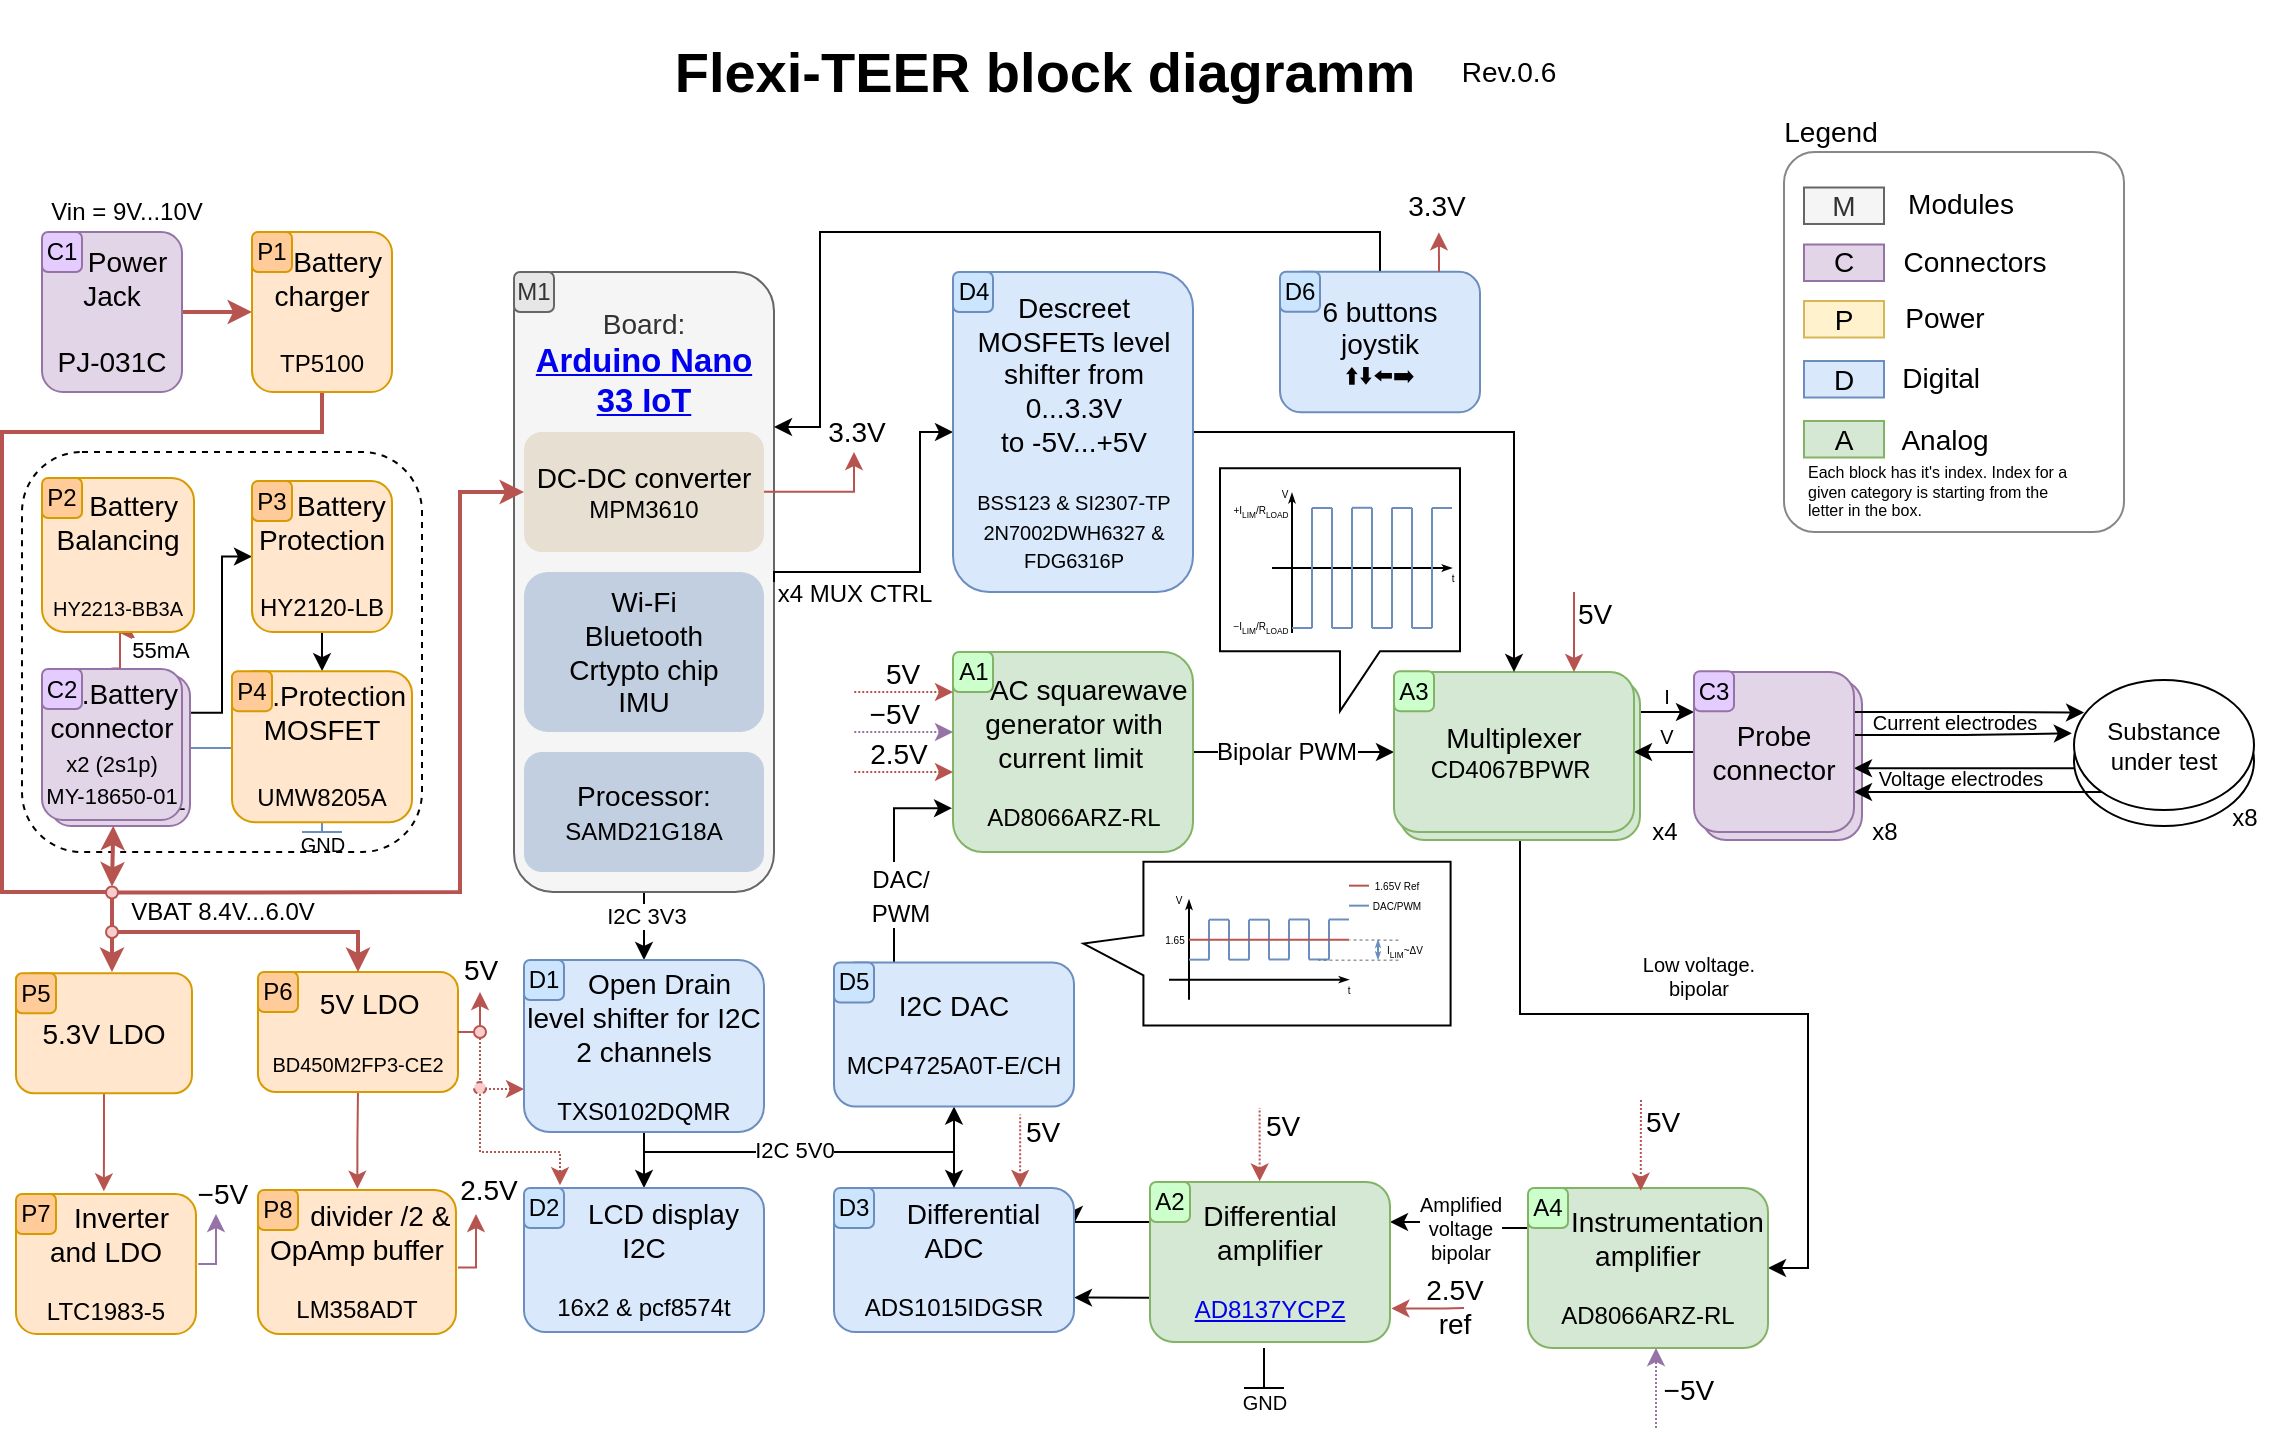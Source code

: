 <mxfile version="18.0.6" type="device" pages="2"><diagram id="FCipP-XCVue-EMuD5DaO" name="FLEXI-TEER"><mxGraphModel dx="1673" dy="1008" grid="1" gridSize="10" guides="1" tooltips="1" connect="1" arrows="1" fold="1" page="1" pageScale="1" pageWidth="1169" pageHeight="827" math="0" shadow="0"><root><mxCell id="0"/><mxCell id="1" parent="0"/><mxCell id="aorMRhHw9C5LlyL76hlB-5" style="edgeStyle=orthogonalEdgeStyle;rounded=0;orthogonalLoop=1;jettySize=auto;html=1;exitX=0.5;exitY=1;exitDx=0;exitDy=0;entryX=0.5;entryY=1;entryDx=0;entryDy=0;" edge="1" parent="1" source="y_Sp5gS9r1Xky2vHenn_-5" target="aorMRhHw9C5LlyL76hlB-4"><mxGeometry relative="1" as="geometry"><Array as="points"><mxPoint x="352" y="610"/><mxPoint x="507" y="610"/></Array></mxGeometry></mxCell><mxCell id="rXN3vVl6U9IUoKJIXUoY-179" value="" style="rounded=1;whiteSpace=wrap;html=1;labelBackgroundColor=none;fontSize=14;fillColor=none;strokeColor=#878787;arcSize=9;" parent="1" vertex="1"><mxGeometry x="922" y="110" width="170" height="190" as="geometry"/></mxCell><mxCell id="cE2mdYj2lpjfbcmN7-2t-12" value="" style="rounded=1;whiteSpace=wrap;html=1;fontSize=11;dashed=1;fillColor=none;" parent="1" vertex="1"><mxGeometry x="41" y="260" width="200" height="200" as="geometry"/></mxCell><mxCell id="rXN3vVl6U9IUoKJIXUoY-141" value="&lt;font style=&quot;font-size: 14px;&quot;&gt;Probe connector&lt;/font&gt;" style="rounded=1;whiteSpace=wrap;html=1;labelBackgroundColor=none;fontSize=5;fillColor=#e1d5e7;strokeColor=#9673a6;" parent="1" vertex="1"><mxGeometry x="881" y="374" width="80" height="80" as="geometry"/></mxCell><mxCell id="rXN3vVl6U9IUoKJIXUoY-131" value="&lt;font style=&quot;font-size: 10px;&quot;&gt;Voltage electrodes&lt;/font&gt;" style="text;html=1;align=center;verticalAlign=middle;resizable=0;points=[];autosize=1;strokeColor=none;fillColor=none;fontSize=12;" parent="1" vertex="1"><mxGeometry x="960" y="413.25" width="100" height="20" as="geometry"/></mxCell><mxCell id="rXN3vVl6U9IUoKJIXUoY-133" value="" style="ellipse;whiteSpace=wrap;html=1;labelBackgroundColor=none;fontSize=12;fillColor=none;" parent="1" vertex="1"><mxGeometry x="1067" y="382" width="90" height="65" as="geometry"/></mxCell><mxCell id="rXN3vVl6U9IUoKJIXUoY-137" style="edgeStyle=orthogonalEdgeStyle;rounded=0;orthogonalLoop=1;jettySize=auto;html=1;exitX=1;exitY=0.25;exitDx=0;exitDy=0;entryX=0;entryY=0.25;entryDx=0;entryDy=0;fontSize=10;startArrow=none;startFill=0;endArrow=classic;endFill=1;startSize=6;endSize=6;strokeWidth=1;" parent="1" source="rXN3vVl6U9IUoKJIXUoY-119" target="rXN3vVl6U9IUoKJIXUoY-118" edge="1"><mxGeometry relative="1" as="geometry"/></mxCell><mxCell id="rXN3vVl6U9IUoKJIXUoY-138" value="I" style="edgeLabel;html=1;align=center;verticalAlign=middle;resizable=0;points=[];fontSize=10;" parent="rXN3vVl6U9IUoKJIXUoY-137" vertex="1" connectable="0"><mxGeometry x="0.259" relative="1" as="geometry"><mxPoint x="-3" y="-8" as="offset"/></mxGeometry></mxCell><mxCell id="rXN3vVl6U9IUoKJIXUoY-143" style="edgeStyle=orthogonalEdgeStyle;rounded=0;orthogonalLoop=1;jettySize=auto;html=1;exitX=0.5;exitY=1;exitDx=0;exitDy=0;entryX=1;entryY=0.5;entryDx=0;entryDy=0;fontSize=10;startArrow=none;startFill=0;endArrow=classic;endFill=1;startSize=6;endSize=6;strokeWidth=1;" parent="1" source="rXN3vVl6U9IUoKJIXUoY-123" target="rXN3vVl6U9IUoKJIXUoY-142" edge="1"><mxGeometry relative="1" as="geometry"/></mxCell><mxCell id="rXN3vVl6U9IUoKJIXUoY-146" value="Low voltage.&lt;br&gt;bipolar" style="edgeLabel;html=1;align=center;verticalAlign=middle;resizable=0;points=[];fontSize=10;" parent="rXN3vVl6U9IUoKJIXUoY-143" vertex="1" connectable="0"><mxGeometry x="0.068" y="3" relative="1" as="geometry"><mxPoint x="-26" y="-16" as="offset"/></mxGeometry></mxCell><mxCell id="rXN3vVl6U9IUoKJIXUoY-123" value="&lt;span class=&quot;YrbPuc WGKbId BBwThe&quot;&gt;&lt;font style=&quot;&quot;&gt;&lt;span style=&quot;font-size: 14px;&quot;&gt;Multiplexer&lt;/span&gt;&lt;br&gt;&lt;font style=&quot;font-size: 12px;&quot;&gt;CD4067BPWR&amp;nbsp;&lt;/font&gt;&lt;/font&gt;&lt;/span&gt;" style="rounded=1;whiteSpace=wrap;html=1;fillColor=#d5e8d4;strokeColor=#82b366;" parent="1" vertex="1"><mxGeometry x="730" y="374" width="120" height="80" as="geometry"/></mxCell><mxCell id="rXN3vVl6U9IUoKJIXUoY-37" value="" style="shape=callout;whiteSpace=wrap;html=1;perimeter=calloutPerimeter;labelBackgroundColor=none;fontSize=14;fillColor=none;rotation=90;size=30;position=0.45;base=20;" parent="1" vertex="1"><mxGeometry x="622.55" y="414" width="81.91" height="183.58" as="geometry"/></mxCell><mxCell id="y_Sp5gS9r1Xky2vHenn_-6" style="edgeStyle=orthogonalEdgeStyle;rounded=0;orthogonalLoop=1;jettySize=auto;html=1;exitX=0.5;exitY=1;exitDx=0;exitDy=0;entryX=0.5;entryY=0;entryDx=0;entryDy=0;" parent="1" source="rXN3vVl6U9IUoKJIXUoY-1" target="y_Sp5gS9r1Xky2vHenn_-5" edge="1"><mxGeometry relative="1" as="geometry"/></mxCell><mxCell id="y_Sp5gS9r1Xky2vHenn_-8" value="I2C 3V3" style="edgeLabel;html=1;align=center;verticalAlign=middle;resizable=0;points=[];" parent="y_Sp5gS9r1Xky2vHenn_-6" vertex="1" connectable="0"><mxGeometry x="-0.31" y="1" relative="1" as="geometry"><mxPoint as="offset"/></mxGeometry></mxCell><mxCell id="rXN3vVl6U9IUoKJIXUoY-1" value="&lt;font style=&quot;font-size: 14px;&quot;&gt;Board:&lt;br&gt;&lt;a style=&quot;background-color: initial;&quot; data-ved=&quot;2ahUKEwimmd67wef5AhVFmIsKHRliB68QFnoECBMQAQ&quot; data-usg=&quot;AOvVaw1fls3JvGUsyFF3k6WoiUpp&quot; data-jsarwt=&quot;1&quot; href=&quot;https://store-usa.arduino.cc/products/arduino-nano-33-iot&quot;&gt;&lt;h3 style=&quot;display: inline !important;&quot; class=&quot;LC20lb MBeuO DKV0Md&quot;&gt;Arduino Nano&lt;/h3&gt;&lt;/a&gt;&lt;br&gt;&lt;a data-ved=&quot;2ahUKEwimmd67wef5AhVFmIsKHRliB68QFnoECBMQAQ&quot; data-usg=&quot;AOvVaw1fls3JvGUsyFF3k6WoiUpp&quot; data-jsarwt=&quot;1&quot; href=&quot;https://store-usa.arduino.cc/products/arduino-nano-33-iot&quot;&gt;&lt;h3 style=&quot;display: inline !important;&quot; class=&quot;LC20lb MBeuO DKV0Md&quot;&gt;33 IoT&lt;/h3&gt;&lt;/a&gt;&lt;br&gt;&lt;br&gt;&lt;/font&gt;&lt;br&gt;&lt;br&gt;&lt;br&gt;&lt;br&gt;&lt;br&gt;&lt;br&gt;&lt;br&gt;&lt;br&gt;&lt;br&gt;&lt;br&gt;&lt;br&gt;&lt;br&gt;&lt;br&gt;&lt;br&gt;" style="rounded=1;whiteSpace=wrap;html=1;fillColor=#f5f5f5;fontColor=#333333;strokeColor=#666666;" parent="1" vertex="1"><mxGeometry x="287" y="170" width="130" height="310" as="geometry"/></mxCell><mxCell id="rXN3vVl6U9IUoKJIXUoY-2" value="&lt;font style=&quot;&quot;&gt;&lt;font style=&quot;font-size: 14px;&quot;&gt;DC-DC converter&lt;/font&gt;&lt;br&gt;&lt;span dir=&quot;ltr&quot; role=&quot;presentation&quot; style=&quot;left: 144.109px; top: 740.055px; transform: scaleX(1.032);&quot;&gt;&lt;font style=&quot;font-size: 12px;&quot;&gt;MPM3610&lt;/font&gt;&lt;/span&gt;&lt;/font&gt;" style="rounded=1;whiteSpace=wrap;html=1;fillColor=#E8DFD3;strokeColor=none;" parent="1" vertex="1"><mxGeometry x="292" y="250" width="120" height="60" as="geometry"/></mxCell><mxCell id="rXN3vVl6U9IUoKJIXUoY-3" value="&lt;font style=&quot;font-size: 14px;&quot;&gt;Wi-Fi&lt;br&gt;Bluetooth&lt;br&gt;Crtypto chip&lt;br&gt;IMU&lt;/font&gt;" style="rounded=1;whiteSpace=wrap;html=1;fillColor=#C2CFE0;strokeColor=none;" parent="1" vertex="1"><mxGeometry x="292" y="320" width="120" height="80" as="geometry"/></mxCell><mxCell id="rXN3vVl6U9IUoKJIXUoY-32" style="edgeStyle=orthogonalEdgeStyle;rounded=0;orthogonalLoop=1;jettySize=auto;html=1;exitX=0.25;exitY=0;exitDx=0;exitDy=0;fontSize=14;startArrow=none;startFill=0;endArrow=classic;endFill=1;entryX=-0.004;entryY=0.781;entryDx=0;entryDy=0;entryPerimeter=0;" parent="1" source="aorMRhHw9C5LlyL76hlB-4" target="rXN3vVl6U9IUoKJIXUoY-14" edge="1"><mxGeometry relative="1" as="geometry"><mxPoint x="412" y="445" as="sourcePoint"/><mxPoint x="477" y="400" as="targetPoint"/></mxGeometry></mxCell><mxCell id="rXN3vVl6U9IUoKJIXUoY-33" value="&lt;font style=&quot;font-size: 12px;&quot;&gt;DAC/&lt;br&gt;PWM&lt;/font&gt;" style="edgeLabel;html=1;align=center;verticalAlign=middle;resizable=0;points=[];fontSize=14;" parent="rXN3vVl6U9IUoKJIXUoY-32" vertex="1" connectable="0"><mxGeometry x="-0.293" relative="1" as="geometry"><mxPoint x="3" y="3" as="offset"/></mxGeometry></mxCell><mxCell id="rXN3vVl6U9IUoKJIXUoY-148" style="edgeStyle=orthogonalEdgeStyle;rounded=0;orthogonalLoop=1;jettySize=auto;html=1;exitX=1;exitY=0.5;exitDx=0;exitDy=0;entryX=0;entryY=0.5;entryDx=0;entryDy=0;fontSize=10;startArrow=none;startFill=0;endArrow=classic;endFill=1;startSize=6;endSize=6;strokeWidth=1;" parent="1" source="rXN3vVl6U9IUoKJIXUoY-1" target="P7dvHyGW9MJ-rjP5sbKF-1" edge="1"><mxGeometry relative="1" as="geometry"><Array as="points"><mxPoint x="417" y="320"/><mxPoint x="490" y="320"/><mxPoint x="490" y="250"/></Array></mxGeometry></mxCell><mxCell id="rXN3vVl6U9IUoKJIXUoY-149" value="&lt;font style=&quot;font-size: 12px;&quot;&gt;x4 MUX CTRL&lt;/font&gt;" style="edgeLabel;html=1;align=center;verticalAlign=middle;resizable=0;points=[];fontSize=10;" parent="rXN3vVl6U9IUoKJIXUoY-148" vertex="1" connectable="0"><mxGeometry x="0.516" y="-3" relative="1" as="geometry"><mxPoint x="-36" y="57" as="offset"/></mxGeometry></mxCell><mxCell id="rXN3vVl6U9IUoKJIXUoY-6" value="&lt;font style=&quot;&quot;&gt;Processor:&lt;br style=&quot;&quot;&gt;&lt;span style=&quot;left: 118.721px; top: 227.013px; transform: scaleX(0.989);&quot; dir=&quot;ltr&quot; role=&quot;presentation&quot;&gt;&lt;font style=&quot;font-size: 12px;&quot;&gt;SAMD21G18A&lt;/font&gt;&lt;/span&gt;&lt;/font&gt;" style="rounded=1;whiteSpace=wrap;html=1;fontSize=14;fillColor=#C2CFE0;strokeColor=none;" parent="1" vertex="1"><mxGeometry x="292" y="410" width="120" height="60" as="geometry"/></mxCell><mxCell id="FwMHXKm658HA4kingpj1-1" style="edgeStyle=orthogonalEdgeStyle;rounded=0;orthogonalLoop=1;jettySize=auto;html=1;exitX=1;exitY=0.5;exitDx=0;exitDy=0;fontSize=12;entryX=0;entryY=0.5;entryDx=0;entryDy=0;fillColor=#f8cecc;strokeColor=#b85450;strokeWidth=2;" parent="1" source="rXN3vVl6U9IUoKJIXUoY-7" target="PXdDpLl5F25MCbmd8q_W-2" edge="1"><mxGeometry relative="1" as="geometry"><mxPoint x="231" y="189.87" as="targetPoint"/><Array as="points"><mxPoint x="121" y="189.75"/><mxPoint x="131" y="189.75"/></Array></mxGeometry></mxCell><mxCell id="FwMHXKm658HA4kingpj1-2" value="Vin = 9V...10V" style="edgeLabel;html=1;align=center;verticalAlign=middle;resizable=0;points=[];fontSize=12;" parent="FwMHXKm658HA4kingpj1-1" vertex="1" connectable="0"><mxGeometry x="-0.343" y="1" relative="1" as="geometry"><mxPoint x="-40" y="-49" as="offset"/></mxGeometry></mxCell><mxCell id="rXN3vVl6U9IUoKJIXUoY-7" value="&amp;nbsp; &amp;nbsp; Power&lt;br&gt;Jack &lt;br&gt;&lt;br&gt;PJ-031C" style="rounded=1;whiteSpace=wrap;html=1;fontSize=14;fillColor=#e1d5e7;strokeColor=#9673a6;align=center;" parent="1" vertex="1"><mxGeometry x="51" y="150" width="70" height="80" as="geometry"/></mxCell><mxCell id="rXN3vVl6U9IUoKJIXUoY-12" value="&lt;font style=&quot;font-size: 14px;&quot;&gt;&amp;nbsp; &amp;nbsp; Inverter and LDO&lt;br&gt;&lt;/font&gt;&amp;nbsp;&lt;br&gt;LTC1983-5" style="rounded=1;whiteSpace=wrap;html=1;fillColor=#ffe6cc;strokeColor=#d79b00;" parent="1" vertex="1"><mxGeometry x="37.99" y="631" width="90" height="70" as="geometry"/></mxCell><mxCell id="rXN3vVl6U9IUoKJIXUoY-15" style="edgeStyle=orthogonalEdgeStyle;rounded=0;orthogonalLoop=1;jettySize=auto;html=1;exitX=0.502;exitY=-0.009;exitDx=0;exitDy=0;fontSize=14;startArrow=classic;startFill=1;endArrow=none;endFill=0;fillColor=#f8cecc;strokeColor=#b85450;entryX=0.5;entryY=1;entryDx=0;entryDy=0;exitPerimeter=0;" parent="1" source="rXN3vVl6U9IUoKJIXUoY-13" target="FwMHXKm658HA4kingpj1-3" edge="1"><mxGeometry relative="1" as="geometry"><mxPoint x="53.99" y="687.55" as="targetPoint"/><mxPoint x="83.99" y="687.55" as="sourcePoint"/></mxGeometry></mxCell><mxCell id="rXN3vVl6U9IUoKJIXUoY-13" value="&lt;span style=&quot;font-size: 14px;&quot;&gt;&amp;nbsp; &amp;nbsp; &amp;nbsp; divider /2 &amp;amp; OpAmp buffer&lt;br&gt;&lt;/span&gt;&lt;br&gt;LM358ADT" style="rounded=1;whiteSpace=wrap;html=1;fillColor=#ffe6cc;strokeColor=#d79b00;" parent="1" vertex="1"><mxGeometry x="158.99" y="629" width="99" height="72" as="geometry"/></mxCell><mxCell id="rXN3vVl6U9IUoKJIXUoY-124" style="edgeStyle=orthogonalEdgeStyle;rounded=0;orthogonalLoop=1;jettySize=auto;html=1;exitX=1;exitY=0.5;exitDx=0;exitDy=0;entryX=0;entryY=0.5;entryDx=0;entryDy=0;fontSize=12;startArrow=none;startFill=0;endArrow=classic;endFill=1;startSize=6;endSize=6;strokeWidth=1;" parent="1" source="rXN3vVl6U9IUoKJIXUoY-14" target="rXN3vVl6U9IUoKJIXUoY-119" edge="1"><mxGeometry relative="1" as="geometry"/></mxCell><mxCell id="rXN3vVl6U9IUoKJIXUoY-125" value="Bipolar PWM" style="edgeLabel;html=1;align=center;verticalAlign=middle;resizable=0;points=[];fontSize=12;" parent="rXN3vVl6U9IUoKJIXUoY-124" vertex="1" connectable="0"><mxGeometry x="-0.248" y="-2" relative="1" as="geometry"><mxPoint x="8" y="-2" as="offset"/></mxGeometry></mxCell><mxCell id="rXN3vVl6U9IUoKJIXUoY-14" value="&lt;font style=&quot;font-size: 14px;&quot;&gt;&amp;nbsp; &amp;nbsp; AC squarewave generator with current limit&lt;/font&gt;&amp;nbsp;&lt;br&gt;&lt;br&gt;AD8066ARZ-RL" style="rounded=1;whiteSpace=wrap;html=1;fillColor=#d5e8d4;strokeColor=#82b366;" parent="1" vertex="1"><mxGeometry x="506.5" y="360" width="120" height="100" as="geometry"/></mxCell><mxCell id="rXN3vVl6U9IUoKJIXUoY-20" style="edgeStyle=orthogonalEdgeStyle;rounded=0;orthogonalLoop=1;jettySize=auto;html=1;fontSize=14;startArrow=classic;startFill=1;endArrow=none;endFill=0;entryX=1.005;entryY=0.319;entryDx=0;entryDy=0;entryPerimeter=0;fillColor=#f8cecc;strokeColor=#b85450;" parent="1" edge="1"><mxGeometry relative="1" as="geometry"><mxPoint x="258.99" y="667.783" as="targetPoint"/><mxPoint x="267.99" y="641" as="sourcePoint"/><Array as="points"><mxPoint x="267.99" y="668"/></Array></mxGeometry></mxCell><mxCell id="rXN3vVl6U9IUoKJIXUoY-21" value="2.5V" style="edgeLabel;html=1;align=center;verticalAlign=middle;resizable=0;points=[];fontSize=14;labelBackgroundColor=none;" parent="rXN3vVl6U9IUoKJIXUoY-20" vertex="1" connectable="0"><mxGeometry x="0.278" relative="1" as="geometry"><mxPoint x="6" y="-35" as="offset"/></mxGeometry></mxCell><mxCell id="rXN3vVl6U9IUoKJIXUoY-26" style="edgeStyle=orthogonalEdgeStyle;rounded=0;orthogonalLoop=1;jettySize=auto;html=1;fontSize=14;startArrow=classic;startFill=1;endArrow=none;endFill=0;fillColor=#e1d5e7;strokeColor=#9673a6;entryX=1.012;entryY=0.503;entryDx=0;entryDy=0;entryPerimeter=0;" parent="1" target="rXN3vVl6U9IUoKJIXUoY-12" edge="1"><mxGeometry relative="1" as="geometry"><mxPoint x="152.53" y="660.9" as="targetPoint"/><mxPoint x="137.99" y="641" as="sourcePoint"/><Array as="points"><mxPoint x="137.99" y="666"/><mxPoint x="128.99" y="666"/></Array></mxGeometry></mxCell><mxCell id="rXN3vVl6U9IUoKJIXUoY-27" value="&lt;span&gt;&amp;nbsp;−&lt;/span&gt;5V" style="edgeLabel;html=1;align=center;verticalAlign=middle;resizable=0;points=[];fontSize=14;labelBackgroundColor=none;" parent="rXN3vVl6U9IUoKJIXUoY-26" vertex="1" connectable="0"><mxGeometry x="0.278" relative="1" as="geometry"><mxPoint x="1" y="-32" as="offset"/></mxGeometry></mxCell><mxCell id="rXN3vVl6U9IUoKJIXUoY-28" style="edgeStyle=orthogonalEdgeStyle;rounded=0;orthogonalLoop=1;jettySize=auto;html=1;exitX=0;exitY=0.5;exitDx=0;exitDy=0;fontSize=14;startArrow=classic;startFill=1;endArrow=none;endFill=0;fillColor=#e1d5e7;strokeColor=#9673a6;dashed=1;dashPattern=1 1;" parent="1" edge="1"><mxGeometry relative="1" as="geometry"><mxPoint x="457" y="400" as="targetPoint"/><mxPoint x="506.5" y="400.01" as="sourcePoint"/></mxGeometry></mxCell><mxCell id="rXN3vVl6U9IUoKJIXUoY-29" value="&lt;span&gt;&amp;nbsp;−&lt;/span&gt;5V" style="edgeLabel;html=1;align=center;verticalAlign=middle;resizable=0;points=[];fontSize=14;labelBackgroundColor=none;" parent="rXN3vVl6U9IUoKJIXUoY-28" vertex="1" connectable="0"><mxGeometry x="0.278" relative="1" as="geometry"><mxPoint y="-9" as="offset"/></mxGeometry></mxCell><mxCell id="rXN3vVl6U9IUoKJIXUoY-30" style="edgeStyle=orthogonalEdgeStyle;rounded=0;orthogonalLoop=1;jettySize=auto;html=1;exitX=0;exitY=0.5;exitDx=0;exitDy=0;fontSize=14;startArrow=classic;startFill=1;endArrow=none;endFill=0;fillColor=#f8cecc;strokeColor=#b85450;dashed=1;dashPattern=1 1;" parent="1" edge="1"><mxGeometry relative="1" as="geometry"><mxPoint x="457" y="380" as="targetPoint"/><mxPoint x="506.5" y="380" as="sourcePoint"/></mxGeometry></mxCell><mxCell id="rXN3vVl6U9IUoKJIXUoY-31" value="5V" style="edgeLabel;html=1;align=center;verticalAlign=middle;resizable=0;points=[];fontSize=14;labelBackgroundColor=none;" parent="rXN3vVl6U9IUoKJIXUoY-30" vertex="1" connectable="0"><mxGeometry x="0.278" relative="1" as="geometry"><mxPoint x="6" y="-9" as="offset"/></mxGeometry></mxCell><mxCell id="rXN3vVl6U9IUoKJIXUoY-35" style="edgeStyle=orthogonalEdgeStyle;rounded=0;orthogonalLoop=1;jettySize=auto;html=1;fontSize=14;startArrow=classic;startFill=1;endArrow=none;endFill=0;entryX=1.005;entryY=0.319;entryDx=0;entryDy=0;entryPerimeter=0;fillColor=#f8cecc;strokeColor=#b85450;dashed=1;dashPattern=1 1;" parent="1" edge="1"><mxGeometry relative="1" as="geometry"><mxPoint x="457.1" y="420" as="targetPoint"/><mxPoint x="506.5" y="420" as="sourcePoint"/><Array as="points"><mxPoint x="506.5" y="420"/></Array></mxGeometry></mxCell><mxCell id="rXN3vVl6U9IUoKJIXUoY-36" value="2.5V" style="edgeLabel;html=1;align=center;verticalAlign=middle;resizable=0;points=[];fontSize=14;labelBackgroundColor=none;" parent="rXN3vVl6U9IUoKJIXUoY-35" vertex="1" connectable="0"><mxGeometry x="0.278" relative="1" as="geometry"><mxPoint x="4" y="-9" as="offset"/></mxGeometry></mxCell><mxCell id="rXN3vVl6U9IUoKJIXUoY-38" value="" style="endArrow=classicThin;html=1;rounded=0;fontSize=14;startArrow=none;startFill=0;endFill=1;strokeWidth=1;endSize=2;" parent="1" edge="1"><mxGeometry width="50" height="50" relative="1" as="geometry"><mxPoint x="624.5" y="533.83" as="sourcePoint"/><mxPoint x="624.5" y="483.83" as="targetPoint"/></mxGeometry></mxCell><mxCell id="rXN3vVl6U9IUoKJIXUoY-39" value="" style="endArrow=none;html=1;rounded=0;fontSize=14;endFill=0;startArrow=classicThin;startFill=1;endSize=3;startSize=2;" parent="1" edge="1"><mxGeometry width="50" height="50" relative="1" as="geometry"><mxPoint x="704.5" y="523.83" as="sourcePoint"/><mxPoint x="614.5" y="523.83" as="targetPoint"/></mxGeometry></mxCell><mxCell id="rXN3vVl6U9IUoKJIXUoY-42" value="" style="endArrow=none;html=1;rounded=0;fontSize=14;fillColor=#dae8fc;strokeColor=#6c8ebf;" parent="1" edge="1"><mxGeometry width="50" height="50" relative="1" as="geometry"><mxPoint x="654.5" y="513.83" as="sourcePoint"/><mxPoint x="654.5" y="493.83" as="targetPoint"/></mxGeometry></mxCell><mxCell id="rXN3vVl6U9IUoKJIXUoY-44" value="" style="endArrow=none;html=1;rounded=0;fontSize=14;fillColor=#dae8fc;strokeColor=#6c8ebf;" parent="1" edge="1"><mxGeometry width="50" height="50" relative="1" as="geometry"><mxPoint x="664.5" y="493.83" as="sourcePoint"/><mxPoint x="654.5" y="493.83" as="targetPoint"/></mxGeometry></mxCell><mxCell id="rXN3vVl6U9IUoKJIXUoY-50" value="" style="endArrow=none;html=1;rounded=0;fontSize=14;fillColor=#dae8fc;strokeColor=#6c8ebf;" parent="1" edge="1"><mxGeometry width="50" height="50" relative="1" as="geometry"><mxPoint x="644.5" y="513.83" as="sourcePoint"/><mxPoint x="644.5" y="493.83" as="targetPoint"/></mxGeometry></mxCell><mxCell id="rXN3vVl6U9IUoKJIXUoY-51" value="" style="endArrow=none;html=1;rounded=0;fontSize=14;fillColor=#dae8fc;strokeColor=#6c8ebf;" parent="1" edge="1"><mxGeometry width="50" height="50" relative="1" as="geometry"><mxPoint x="644.5" y="493.83" as="sourcePoint"/><mxPoint x="634.5" y="493.83" as="targetPoint"/></mxGeometry></mxCell><mxCell id="rXN3vVl6U9IUoKJIXUoY-52" value="" style="endArrow=none;html=1;rounded=0;fontSize=14;fillColor=#dae8fc;strokeColor=#6c8ebf;" parent="1" edge="1"><mxGeometry width="50" height="50" relative="1" as="geometry"><mxPoint x="654.5" y="513.83" as="sourcePoint"/><mxPoint x="644.5" y="513.83" as="targetPoint"/><Array as="points"><mxPoint x="654.5" y="513.83"/></Array></mxGeometry></mxCell><mxCell id="rXN3vVl6U9IUoKJIXUoY-53" value="" style="endArrow=none;html=1;rounded=0;fontSize=14;fillColor=#dae8fc;strokeColor=#6c8ebf;" parent="1" edge="1"><mxGeometry width="50" height="50" relative="1" as="geometry"><mxPoint x="634.5" y="513.83" as="sourcePoint"/><mxPoint x="634.5" y="493.83" as="targetPoint"/></mxGeometry></mxCell><mxCell id="rXN3vVl6U9IUoKJIXUoY-54" value="" style="endArrow=none;html=1;rounded=0;fontSize=14;fillColor=#dae8fc;strokeColor=#6c8ebf;" parent="1" edge="1"><mxGeometry width="50" height="50" relative="1" as="geometry"><mxPoint x="714.5" y="486.83" as="sourcePoint"/><mxPoint x="704.5" y="486.83" as="targetPoint"/></mxGeometry></mxCell><mxCell id="rXN3vVl6U9IUoKJIXUoY-56" value="&lt;font style=&quot;font-size: 5px;&quot;&gt;DAC/PWM&lt;/font&gt;" style="edgeLabel;html=1;align=center;verticalAlign=middle;resizable=0;points=[];fontSize=14;" parent="rXN3vVl6U9IUoKJIXUoY-54" vertex="1" connectable="0"><mxGeometry x="-0.68" y="1" relative="1" as="geometry"><mxPoint x="15" y="-4" as="offset"/></mxGeometry></mxCell><mxCell id="rXN3vVl6U9IUoKJIXUoY-55" value="" style="endArrow=none;html=1;rounded=0;fontSize=14;fillColor=#dae8fc;strokeColor=#6c8ebf;" parent="1" edge="1"><mxGeometry width="50" height="50" relative="1" as="geometry"><mxPoint x="634.5" y="513.83" as="sourcePoint"/><mxPoint x="624.5" y="513.83" as="targetPoint"/><Array as="points"><mxPoint x="634.5" y="513.83"/></Array></mxGeometry></mxCell><mxCell id="rXN3vVl6U9IUoKJIXUoY-58" value="" style="endArrow=none;html=1;rounded=0;fontSize=14;fillColor=#dae8fc;strokeColor=#6c8ebf;" parent="1" edge="1"><mxGeometry width="50" height="50" relative="1" as="geometry"><mxPoint x="674.5" y="513.74" as="sourcePoint"/><mxPoint x="674.5" y="493.74" as="targetPoint"/></mxGeometry></mxCell><mxCell id="rXN3vVl6U9IUoKJIXUoY-59" value="" style="endArrow=none;html=1;rounded=0;fontSize=14;fillColor=#dae8fc;strokeColor=#6c8ebf;" parent="1" edge="1"><mxGeometry width="50" height="50" relative="1" as="geometry"><mxPoint x="684.5" y="493.74" as="sourcePoint"/><mxPoint x="674.5" y="493.74" as="targetPoint"/></mxGeometry></mxCell><mxCell id="rXN3vVl6U9IUoKJIXUoY-60" value="" style="endArrow=none;html=1;rounded=0;fontSize=14;fillColor=#dae8fc;strokeColor=#6c8ebf;" parent="1" edge="1"><mxGeometry width="50" height="50" relative="1" as="geometry"><mxPoint x="664.5" y="513.74" as="sourcePoint"/><mxPoint x="664.5" y="493.74" as="targetPoint"/></mxGeometry></mxCell><mxCell id="rXN3vVl6U9IUoKJIXUoY-61" value="" style="endArrow=none;html=1;rounded=0;fontSize=14;fillColor=#dae8fc;strokeColor=#6c8ebf;" parent="1" edge="1"><mxGeometry width="50" height="50" relative="1" as="geometry"><mxPoint x="674.5" y="513.74" as="sourcePoint"/><mxPoint x="664.5" y="513.74" as="targetPoint"/><Array as="points"><mxPoint x="674.5" y="513.74"/></Array></mxGeometry></mxCell><mxCell id="rXN3vVl6U9IUoKJIXUoY-62" value="" style="endArrow=none;html=1;rounded=0;fontSize=14;fillColor=#dae8fc;strokeColor=#6c8ebf;" parent="1" edge="1"><mxGeometry width="50" height="50" relative="1" as="geometry"><mxPoint x="694.5" y="513.74" as="sourcePoint"/><mxPoint x="694.5" y="493.74" as="targetPoint"/></mxGeometry></mxCell><mxCell id="rXN3vVl6U9IUoKJIXUoY-63" value="" style="endArrow=none;html=1;rounded=0;fontSize=14;fillColor=#dae8fc;strokeColor=#6c8ebf;" parent="1" edge="1"><mxGeometry width="50" height="50" relative="1" as="geometry"><mxPoint x="704.5" y="493.74" as="sourcePoint"/><mxPoint x="694.5" y="493.74" as="targetPoint"/></mxGeometry></mxCell><mxCell id="rXN3vVl6U9IUoKJIXUoY-64" value="" style="endArrow=none;html=1;rounded=0;fontSize=14;fillColor=#dae8fc;strokeColor=#6c8ebf;" parent="1" edge="1"><mxGeometry width="50" height="50" relative="1" as="geometry"><mxPoint x="684.5" y="513.74" as="sourcePoint"/><mxPoint x="684.5" y="493.74" as="targetPoint"/></mxGeometry></mxCell><mxCell id="rXN3vVl6U9IUoKJIXUoY-65" value="" style="endArrow=none;html=1;rounded=0;fontSize=14;fillColor=#dae8fc;strokeColor=#6c8ebf;" parent="1" edge="1"><mxGeometry width="50" height="50" relative="1" as="geometry"><mxPoint x="694.5" y="513.74" as="sourcePoint"/><mxPoint x="684.5" y="513.74" as="targetPoint"/><Array as="points"><mxPoint x="694.5" y="513.74"/></Array></mxGeometry></mxCell><mxCell id="rXN3vVl6U9IUoKJIXUoY-66" value="" style="endArrow=none;html=1;rounded=0;fontSize=14;fillColor=#f8cecc;strokeColor=#b85450;" parent="1" edge="1"><mxGeometry width="50" height="50" relative="1" as="geometry"><mxPoint x="714.5" y="476.83" as="sourcePoint"/><mxPoint x="704.5" y="476.83" as="targetPoint"/></mxGeometry></mxCell><mxCell id="rXN3vVl6U9IUoKJIXUoY-67" value="&lt;span style=&quot;font-size: 5px;&quot;&gt;1.65V Ref&lt;/span&gt;" style="edgeLabel;html=1;align=center;verticalAlign=middle;resizable=0;points=[];fontSize=14;" parent="rXN3vVl6U9IUoKJIXUoY-66" vertex="1" connectable="0"><mxGeometry x="-0.68" y="1" relative="1" as="geometry"><mxPoint x="15" y="-4" as="offset"/></mxGeometry></mxCell><mxCell id="rXN3vVl6U9IUoKJIXUoY-68" value="" style="endArrow=none;html=1;rounded=0;fontSize=14;fillColor=#f8cecc;strokeColor=#b85450;" parent="1" edge="1"><mxGeometry width="50" height="50" relative="1" as="geometry"><mxPoint x="704.5" y="503.83" as="sourcePoint"/><mxPoint x="624.5" y="503.83" as="targetPoint"/></mxGeometry></mxCell><mxCell id="rXN3vVl6U9IUoKJIXUoY-69" value="1.65" style="text;html=1;align=center;verticalAlign=middle;resizable=0;points=[];autosize=1;strokeColor=none;fillColor=none;fontSize=5;" parent="1" vertex="1"><mxGeometry x="602" y="497.83" width="30" height="10" as="geometry"/></mxCell><mxCell id="rXN3vVl6U9IUoKJIXUoY-70" value="V" style="text;html=1;align=center;verticalAlign=middle;resizable=0;points=[];autosize=1;strokeColor=none;fillColor=none;fontSize=5;" parent="1" vertex="1"><mxGeometry x="609" y="477.83" width="20" height="10" as="geometry"/></mxCell><mxCell id="rXN3vVl6U9IUoKJIXUoY-71" value="" style="endArrow=classicThin;html=1;rounded=0;fontSize=14;fillColor=#dae8fc;strokeColor=#6c8ebf;startArrow=classicThin;startFill=1;startSize=1;endSize=1;endFill=1;" parent="1" edge="1"><mxGeometry width="50" height="50" relative="1" as="geometry"><mxPoint x="719" y="513.83" as="sourcePoint"/><mxPoint x="719" y="503.83" as="targetPoint"/></mxGeometry></mxCell><mxCell id="rXN3vVl6U9IUoKJIXUoY-72" value="" style="endArrow=none;html=1;rounded=0;fontSize=14;fillColor=#f5f5f5;strokeColor=#666666;dashed=1;strokeWidth=0.5;" parent="1" edge="1"><mxGeometry width="50" height="50" relative="1" as="geometry"><mxPoint x="729" y="503.83" as="sourcePoint"/><mxPoint x="704.5" y="503.74" as="targetPoint"/></mxGeometry></mxCell><mxCell id="rXN3vVl6U9IUoKJIXUoY-73" value="" style="endArrow=none;html=1;rounded=0;fontSize=14;fillColor=#f5f5f5;strokeColor=#666666;dashed=1;strokeWidth=0.5;" parent="1" edge="1"><mxGeometry width="50" height="50" relative="1" as="geometry"><mxPoint x="729" y="513.83" as="sourcePoint"/><mxPoint x="689" y="513.83" as="targetPoint"/></mxGeometry></mxCell><mxCell id="rXN3vVl6U9IUoKJIXUoY-74" value="I&lt;sub&gt;LIM&lt;/sub&gt;~ΔV" style="text;html=1;align=center;verticalAlign=middle;resizable=0;points=[];autosize=1;strokeColor=none;fillColor=none;fontSize=5;" parent="1" vertex="1"><mxGeometry x="717" y="503.83" width="30" height="10" as="geometry"/></mxCell><mxCell id="rXN3vVl6U9IUoKJIXUoY-75" value="" style="endArrow=classicThin;html=1;rounded=0;fontSize=14;startArrow=none;startFill=0;endFill=1;strokeWidth=1;endSize=2;" parent="1" edge="1"><mxGeometry width="50" height="50" relative="1" as="geometry"><mxPoint x="676" y="350.5" as="sourcePoint"/><mxPoint x="676" y="280.5" as="targetPoint"/></mxGeometry></mxCell><mxCell id="rXN3vVl6U9IUoKJIXUoY-76" value="" style="endArrow=none;html=1;rounded=0;fontSize=14;endFill=0;startArrow=classicThin;startFill=1;endSize=3;startSize=2;" parent="1" edge="1"><mxGeometry width="50" height="50" relative="1" as="geometry"><mxPoint x="756" y="318" as="sourcePoint"/><mxPoint x="666" y="318" as="targetPoint"/></mxGeometry></mxCell><mxCell id="rXN3vVl6U9IUoKJIXUoY-77" value="" style="endArrow=none;html=1;rounded=0;fontSize=14;fillColor=#dae8fc;strokeColor=#6c8ebf;" parent="1" edge="1"><mxGeometry width="50" height="50" relative="1" as="geometry"><mxPoint x="706" y="348" as="sourcePoint"/><mxPoint x="706" y="288" as="targetPoint"/></mxGeometry></mxCell><mxCell id="rXN3vVl6U9IUoKJIXUoY-79" value="" style="endArrow=none;html=1;rounded=0;fontSize=14;fillColor=#dae8fc;strokeColor=#6c8ebf;" parent="1" edge="1"><mxGeometry width="50" height="50" relative="1" as="geometry"><mxPoint x="696" y="348" as="sourcePoint"/><mxPoint x="696" y="288" as="targetPoint"/></mxGeometry></mxCell><mxCell id="rXN3vVl6U9IUoKJIXUoY-80" value="" style="endArrow=none;html=1;rounded=0;fontSize=14;fillColor=#dae8fc;strokeColor=#6c8ebf;" parent="1" edge="1"><mxGeometry width="50" height="50" relative="1" as="geometry"><mxPoint x="696" y="288" as="sourcePoint"/><mxPoint x="686" y="288" as="targetPoint"/></mxGeometry></mxCell><mxCell id="rXN3vVl6U9IUoKJIXUoY-81" value="" style="endArrow=none;html=1;rounded=0;fontSize=14;fillColor=#dae8fc;strokeColor=#6c8ebf;" parent="1" edge="1"><mxGeometry width="50" height="50" relative="1" as="geometry"><mxPoint x="706" y="348" as="sourcePoint"/><mxPoint x="696" y="348" as="targetPoint"/><Array as="points"><mxPoint x="706" y="348"/></Array></mxGeometry></mxCell><mxCell id="rXN3vVl6U9IUoKJIXUoY-82" value="" style="endArrow=none;html=1;rounded=0;fontSize=14;fillColor=#dae8fc;strokeColor=#6c8ebf;" parent="1" edge="1"><mxGeometry width="50" height="50" relative="1" as="geometry"><mxPoint x="686" y="348" as="sourcePoint"/><mxPoint x="686" y="288" as="targetPoint"/></mxGeometry></mxCell><mxCell id="rXN3vVl6U9IUoKJIXUoY-85" value="" style="endArrow=none;html=1;rounded=0;fontSize=14;fillColor=#dae8fc;strokeColor=#6c8ebf;" parent="1" edge="1"><mxGeometry width="50" height="50" relative="1" as="geometry"><mxPoint x="686" y="348" as="sourcePoint"/><mxPoint x="676" y="348" as="targetPoint"/><Array as="points"><mxPoint x="686" y="348"/></Array></mxGeometry></mxCell><mxCell id="rXN3vVl6U9IUoKJIXUoY-97" value="V" style="text;html=1;align=center;verticalAlign=middle;resizable=0;points=[];autosize=1;strokeColor=none;fillColor=none;fontSize=5;" parent="1" vertex="1"><mxGeometry x="662" y="274.5" width="20" height="10" as="geometry"/></mxCell><mxCell id="rXN3vVl6U9IUoKJIXUoY-102" value="" style="endArrow=none;html=1;rounded=0;fontSize=14;fillColor=#dae8fc;strokeColor=#6c8ebf;" parent="1" edge="1"><mxGeometry width="50" height="50" relative="1" as="geometry"><mxPoint x="716" y="287.89" as="sourcePoint"/><mxPoint x="706" y="287.89" as="targetPoint"/></mxGeometry></mxCell><mxCell id="rXN3vVl6U9IUoKJIXUoY-103" value="" style="endArrow=none;html=1;rounded=0;fontSize=14;fillColor=#dae8fc;strokeColor=#6c8ebf;" parent="1" edge="1"><mxGeometry width="50" height="50" relative="1" as="geometry"><mxPoint x="726" y="348" as="sourcePoint"/><mxPoint x="726" y="287.89" as="targetPoint"/></mxGeometry></mxCell><mxCell id="rXN3vVl6U9IUoKJIXUoY-104" value="" style="endArrow=none;html=1;rounded=0;fontSize=14;fillColor=#dae8fc;strokeColor=#6c8ebf;" parent="1" edge="1"><mxGeometry width="50" height="50" relative="1" as="geometry"><mxPoint x="726" y="348" as="sourcePoint"/><mxPoint x="716" y="348" as="targetPoint"/><Array as="points"><mxPoint x="726" y="348"/><mxPoint x="716" y="348"/></Array></mxGeometry></mxCell><mxCell id="rXN3vVl6U9IUoKJIXUoY-105" value="" style="endArrow=none;html=1;rounded=0;fontSize=14;fillColor=#dae8fc;strokeColor=#6c8ebf;" parent="1" edge="1"><mxGeometry width="50" height="50" relative="1" as="geometry"><mxPoint x="716" y="348" as="sourcePoint"/><mxPoint x="716" y="288.0" as="targetPoint"/></mxGeometry></mxCell><mxCell id="rXN3vVl6U9IUoKJIXUoY-109" value="t" style="text;html=1;align=center;verticalAlign=middle;resizable=0;points=[];autosize=1;strokeColor=none;fillColor=none;fontSize=5;" parent="1" vertex="1"><mxGeometry x="694" y="522.83" width="20" height="10" as="geometry"/></mxCell><mxCell id="rXN3vVl6U9IUoKJIXUoY-110" value="t" style="text;html=1;align=center;verticalAlign=middle;resizable=0;points=[];autosize=1;strokeColor=none;fillColor=none;fontSize=5;" parent="1" vertex="1"><mxGeometry x="746" y="317" width="20" height="10" as="geometry"/></mxCell><mxCell id="rXN3vVl6U9IUoKJIXUoY-111" value="" style="endArrow=none;html=1;rounded=0;fontSize=14;fillColor=#dae8fc;strokeColor=#6c8ebf;" parent="1" edge="1"><mxGeometry width="50" height="50" relative="1" as="geometry"><mxPoint x="736" y="288" as="sourcePoint"/><mxPoint x="726" y="288" as="targetPoint"/></mxGeometry></mxCell><mxCell id="rXN3vVl6U9IUoKJIXUoY-112" value="" style="endArrow=none;html=1;rounded=0;fontSize=14;fillColor=#dae8fc;strokeColor=#6c8ebf;" parent="1" edge="1"><mxGeometry width="50" height="50" relative="1" as="geometry"><mxPoint x="736" y="348" as="sourcePoint"/><mxPoint x="736" y="288" as="targetPoint"/></mxGeometry></mxCell><mxCell id="rXN3vVl6U9IUoKJIXUoY-113" value="" style="endArrow=none;html=1;rounded=0;fontSize=14;fillColor=#dae8fc;strokeColor=#6c8ebf;" parent="1" edge="1"><mxGeometry width="50" height="50" relative="1" as="geometry"><mxPoint x="746" y="348" as="sourcePoint"/><mxPoint x="736" y="348" as="targetPoint"/></mxGeometry></mxCell><mxCell id="rXN3vVl6U9IUoKJIXUoY-114" value="" style="endArrow=none;html=1;rounded=0;fontSize=14;fillColor=#dae8fc;strokeColor=#6c8ebf;" parent="1" edge="1"><mxGeometry width="50" height="50" relative="1" as="geometry"><mxPoint x="746" y="348" as="sourcePoint"/><mxPoint x="746" y="288" as="targetPoint"/></mxGeometry></mxCell><mxCell id="rXN3vVl6U9IUoKJIXUoY-115" value="" style="endArrow=none;html=1;rounded=0;fontSize=14;fillColor=#dae8fc;strokeColor=#6c8ebf;" parent="1" edge="1"><mxGeometry width="50" height="50" relative="1" as="geometry"><mxPoint x="756" y="288" as="sourcePoint"/><mxPoint x="746" y="288" as="targetPoint"/></mxGeometry></mxCell><mxCell id="rXN3vVl6U9IUoKJIXUoY-116" value="+I&lt;sub&gt;LIM&lt;/sub&gt;/R&lt;sub&gt;LOAD&lt;/sub&gt;" style="text;html=1;align=center;verticalAlign=middle;resizable=0;points=[];autosize=1;strokeColor=none;fillColor=none;fontSize=5;" parent="1" vertex="1"><mxGeometry x="640" y="283.5" width="40" height="10" as="geometry"/></mxCell><mxCell id="rXN3vVl6U9IUoKJIXUoY-117" value="&lt;font style=&quot;font-size: 5px;&quot;&gt;−&lt;/font&gt;I&lt;sub&gt;LIM&lt;/sub&gt;/R&lt;sub&gt;LOAD&lt;/sub&gt;" style="text;html=1;align=center;verticalAlign=middle;resizable=0;points=[];autosize=1;strokeColor=none;fillColor=none;fontSize=5;" parent="1" vertex="1"><mxGeometry x="640" y="342" width="40" height="10" as="geometry"/></mxCell><mxCell id="rXN3vVl6U9IUoKJIXUoY-126" style="edgeStyle=orthogonalEdgeStyle;rounded=0;orthogonalLoop=1;jettySize=auto;html=1;exitX=1;exitY=0.25;exitDx=0;exitDy=0;fontSize=12;startArrow=none;startFill=0;endArrow=classic;endFill=1;startSize=6;endSize=6;strokeWidth=1;entryX=0.056;entryY=0.25;entryDx=0;entryDy=0;entryPerimeter=0;" parent="1" source="rXN3vVl6U9IUoKJIXUoY-118" target="rXN3vVl6U9IUoKJIXUoY-132" edge="1"><mxGeometry relative="1" as="geometry"><mxPoint x="1027" y="390.056" as="targetPoint"/><Array as="points"><mxPoint x="1027" y="390"/></Array></mxGeometry></mxCell><mxCell id="rXN3vVl6U9IUoKJIXUoY-127" style="edgeStyle=orthogonalEdgeStyle;rounded=0;orthogonalLoop=1;jettySize=auto;html=1;exitX=1.003;exitY=0.394;exitDx=0;exitDy=0;fontSize=12;startArrow=none;startFill=0;endArrow=classic;endFill=1;startSize=6;endSize=6;strokeWidth=1;entryX=-0.012;entryY=0.41;entryDx=0;entryDy=0;entryPerimeter=0;exitPerimeter=0;" parent="1" source="rXN3vVl6U9IUoKJIXUoY-118" target="rXN3vVl6U9IUoKJIXUoY-132" edge="1"><mxGeometry relative="1" as="geometry"><mxPoint x="1027" y="401.056" as="targetPoint"/><mxPoint x="997" y="401" as="sourcePoint"/></mxGeometry></mxCell><mxCell id="rXN3vVl6U9IUoKJIXUoY-128" style="edgeStyle=orthogonalEdgeStyle;rounded=0;orthogonalLoop=1;jettySize=auto;html=1;exitX=1;exitY=0.75;exitDx=0;exitDy=0;fontSize=12;startArrow=classic;startFill=1;endArrow=none;endFill=0;startSize=6;endSize=6;strokeWidth=1;" parent="1" source="rXN3vVl6U9IUoKJIXUoY-118" target="rXN3vVl6U9IUoKJIXUoY-132" edge="1"><mxGeometry relative="1" as="geometry"><mxPoint x="1027" y="430.056" as="targetPoint"/><Array as="points"><mxPoint x="1047" y="430"/><mxPoint x="1047" y="430"/></Array></mxGeometry></mxCell><mxCell id="rXN3vVl6U9IUoKJIXUoY-129" style="edgeStyle=orthogonalEdgeStyle;rounded=0;orthogonalLoop=1;jettySize=auto;html=1;exitX=1;exitY=0.601;exitDx=0;exitDy=0;fontSize=12;startArrow=classic;startFill=1;endArrow=none;endFill=0;startSize=6;endSize=6;strokeWidth=1;entryX=0;entryY=0.678;entryDx=0;entryDy=0;entryPerimeter=0;exitPerimeter=0;" parent="1" source="rXN3vVl6U9IUoKJIXUoY-118" target="rXN3vVl6U9IUoKJIXUoY-132" edge="1"><mxGeometry relative="1" as="geometry"><mxPoint x="1027" y="418.056" as="targetPoint"/><mxPoint x="997" y="418" as="sourcePoint"/></mxGeometry></mxCell><mxCell id="rXN3vVl6U9IUoKJIXUoY-139" style="edgeStyle=orthogonalEdgeStyle;rounded=0;orthogonalLoop=1;jettySize=auto;html=1;exitX=0;exitY=0.5;exitDx=0;exitDy=0;entryX=1;entryY=0.5;entryDx=0;entryDy=0;fontSize=10;startArrow=none;startFill=0;endArrow=classic;endFill=1;startSize=6;endSize=6;strokeWidth=1;" parent="1" source="rXN3vVl6U9IUoKJIXUoY-118" target="rXN3vVl6U9IUoKJIXUoY-119" edge="1"><mxGeometry relative="1" as="geometry"/></mxCell><mxCell id="rXN3vVl6U9IUoKJIXUoY-140" value="V" style="edgeLabel;html=1;align=center;verticalAlign=middle;resizable=0;points=[];fontSize=10;" parent="rXN3vVl6U9IUoKJIXUoY-139" vertex="1" connectable="0"><mxGeometry x="-0.361" y="-1" relative="1" as="geometry"><mxPoint x="-5" y="-7" as="offset"/></mxGeometry></mxCell><mxCell id="rXN3vVl6U9IUoKJIXUoY-118" value="&lt;font style=&quot;font-size: 14px;&quot;&gt;Probe connector&lt;/font&gt;" style="rounded=1;whiteSpace=wrap;html=1;labelBackgroundColor=none;fontSize=5;fillColor=#e1d5e7;strokeColor=#9673a6;" parent="1" vertex="1"><mxGeometry x="877" y="370" width="80" height="80" as="geometry"/></mxCell><mxCell id="rXN3vVl6U9IUoKJIXUoY-119" value="&lt;span class=&quot;YrbPuc WGKbId BBwThe&quot;&gt;&lt;font style=&quot;&quot;&gt;&lt;span style=&quot;font-size: 14px;&quot;&gt;Multiplexer&lt;/span&gt;&lt;br&gt;&lt;font style=&quot;font-size: 12px;&quot;&gt;CD4067BPWR&amp;nbsp;&lt;/font&gt;&lt;/font&gt;&lt;/span&gt;" style="rounded=1;whiteSpace=wrap;html=1;fillColor=#d5e8d4;strokeColor=#82b366;" parent="1" vertex="1"><mxGeometry x="727" y="370" width="120" height="80" as="geometry"/></mxCell><mxCell id="rXN3vVl6U9IUoKJIXUoY-121" value="" style="shape=callout;whiteSpace=wrap;html=1;perimeter=calloutPerimeter;labelBackgroundColor=none;fontSize=14;fillColor=none;rotation=0;size=30;position=0.5;position2=0.5;base=20;" parent="1" vertex="1"><mxGeometry x="640" y="268.08" width="120" height="121.5" as="geometry"/></mxCell><mxCell id="rXN3vVl6U9IUoKJIXUoY-122" value="x4" style="text;html=1;align=center;verticalAlign=middle;resizable=0;points=[];autosize=1;strokeColor=none;fillColor=none;fontSize=12;" parent="1" vertex="1"><mxGeometry x="847" y="440" width="30" height="20" as="geometry"/></mxCell><mxCell id="rXN3vVl6U9IUoKJIXUoY-130" value="&lt;font style=&quot;font-size: 10px;&quot;&gt;Current electrodes&lt;/font&gt;" style="text;html=1;align=center;verticalAlign=middle;resizable=0;points=[];autosize=1;strokeColor=none;fillColor=none;fontSize=12;" parent="1" vertex="1"><mxGeometry x="957" y="385" width="100" height="20" as="geometry"/></mxCell><mxCell id="rXN3vVl6U9IUoKJIXUoY-132" value="Substance &lt;br&gt;under test" style="ellipse;whiteSpace=wrap;html=1;labelBackgroundColor=none;fontSize=12;" parent="1" vertex="1"><mxGeometry x="1067" y="374" width="90" height="65" as="geometry"/></mxCell><mxCell id="rXN3vVl6U9IUoKJIXUoY-135" value="x8" style="text;html=1;align=center;verticalAlign=middle;resizable=0;points=[];autosize=1;strokeColor=none;fillColor=none;fontSize=12;" parent="1" vertex="1"><mxGeometry x="957" y="440" width="30" height="20" as="geometry"/></mxCell><mxCell id="rXN3vVl6U9IUoKJIXUoY-136" value="x8" style="text;html=1;align=center;verticalAlign=middle;resizable=0;points=[];autosize=1;strokeColor=none;fillColor=none;fontSize=12;" parent="1" vertex="1"><mxGeometry x="1137" y="433.25" width="30" height="20" as="geometry"/></mxCell><mxCell id="rXN3vVl6U9IUoKJIXUoY-145" style="edgeStyle=orthogonalEdgeStyle;rounded=0;orthogonalLoop=1;jettySize=auto;html=1;exitX=0;exitY=0.25;exitDx=0;exitDy=0;entryX=1;entryY=0.25;entryDx=0;entryDy=0;fontSize=10;startArrow=none;startFill=0;endArrow=classic;endFill=1;startSize=6;endSize=6;strokeWidth=1;" parent="1" source="rXN3vVl6U9IUoKJIXUoY-142" target="rXN3vVl6U9IUoKJIXUoY-144" edge="1"><mxGeometry relative="1" as="geometry"/></mxCell><mxCell id="rXN3vVl6U9IUoKJIXUoY-147" value="Amplified&lt;br&gt;voltage&lt;br&gt;bipolar" style="edgeLabel;html=1;align=center;verticalAlign=middle;resizable=0;points=[];fontSize=10;" parent="rXN3vVl6U9IUoKJIXUoY-145" vertex="1" connectable="0"><mxGeometry x="-0.27" y="2" relative="1" as="geometry"><mxPoint x="-8" y="-2" as="offset"/></mxGeometry></mxCell><mxCell id="rXN3vVl6U9IUoKJIXUoY-142" value="&lt;span class=&quot;YrbPuc WGKbId BBwThe&quot;&gt;&lt;font style=&quot;&quot;&gt;&lt;span style=&quot;font-size: 14px;&quot;&gt;&amp;nbsp; &amp;nbsp; &amp;nbsp;Instrumentation amplifier&lt;/span&gt;&lt;br&gt;&lt;font style=&quot;font-size: 12px;&quot;&gt;&lt;br&gt;AD8066ARZ-RL&lt;/font&gt;&lt;/font&gt;&lt;/span&gt;" style="rounded=1;whiteSpace=wrap;html=1;fillColor=#d5e8d4;strokeColor=#82b366;" parent="1" vertex="1"><mxGeometry x="794" y="628" width="120" height="80" as="geometry"/></mxCell><mxCell id="rXN3vVl6U9IUoKJIXUoY-151" style="edgeStyle=orthogonalEdgeStyle;rounded=0;orthogonalLoop=1;jettySize=auto;html=1;exitX=0;exitY=0.25;exitDx=0;exitDy=0;entryX=1;entryY=0.25;entryDx=0;entryDy=0;fontSize=12;startArrow=none;startFill=0;endArrow=classic;endFill=1;startSize=6;endSize=6;strokeWidth=1;" parent="1" source="rXN3vVl6U9IUoKJIXUoY-144" target="rXN3vVl6U9IUoKJIXUoY-150" edge="1"><mxGeometry relative="1" as="geometry"/></mxCell><mxCell id="rXN3vVl6U9IUoKJIXUoY-152" style="edgeStyle=orthogonalEdgeStyle;rounded=0;orthogonalLoop=1;jettySize=auto;html=1;exitX=0.002;exitY=0.723;exitDx=0;exitDy=0;entryX=1;entryY=0.75;entryDx=0;entryDy=0;fontSize=12;startArrow=none;startFill=0;endArrow=classic;endFill=1;startSize=6;endSize=6;strokeWidth=1;exitPerimeter=0;" parent="1" source="rXN3vVl6U9IUoKJIXUoY-144" target="rXN3vVl6U9IUoKJIXUoY-150" edge="1"><mxGeometry relative="1" as="geometry"/></mxCell><mxCell id="rXN3vVl6U9IUoKJIXUoY-144" value="&lt;span class=&quot;YrbPuc WGKbId BBwThe&quot;&gt;&lt;font style=&quot;&quot;&gt;&lt;span style=&quot;font-size: 14px;&quot;&gt;Differential amplifier&lt;/span&gt;&lt;br&gt;&lt;font style=&quot;font-size: 12px;&quot;&gt;&lt;br&gt;&lt;a href=&quot;https://www.analog.com/en/analog-dialogue/articles/rules-for-high-speed-differential-adc-drivers.html#:~:text=ADC%20drivers%E2%80%94circuits%20often%20specifically,mode%20offset%20adjustment%2C%20and%20filtering&quot;&gt;AD8137YCPZ&lt;/a&gt;&lt;br&gt;&lt;/font&gt;&lt;/font&gt;&lt;/span&gt;" style="rounded=1;whiteSpace=wrap;html=1;fillColor=#d5e8d4;strokeColor=#82b366;" parent="1" vertex="1"><mxGeometry x="605" y="625" width="120" height="80" as="geometry"/></mxCell><mxCell id="rXN3vVl6U9IUoKJIXUoY-150" value="&lt;span class=&quot;YrbPuc WGKbId BBwThe&quot;&gt;&lt;font style=&quot;&quot;&gt;&lt;span style=&quot;font-size: 14px;&quot;&gt;&amp;nbsp; &amp;nbsp; &amp;nbsp;Differential ADC&lt;/span&gt;&lt;br&gt;&lt;font style=&quot;font-size: 12px;&quot;&gt;&lt;br&gt;ADS1015IDGSR&lt;br&gt;&lt;/font&gt;&lt;/font&gt;&lt;/span&gt;" style="rounded=1;whiteSpace=wrap;html=1;fillColor=#dae8fc;strokeColor=#6c8ebf;" parent="1" vertex="1"><mxGeometry x="447" y="628" width="120" height="72" as="geometry"/></mxCell><mxCell id="rXN3vVl6U9IUoKJIXUoY-154" style="edgeStyle=orthogonalEdgeStyle;rounded=0;orthogonalLoop=1;jettySize=auto;html=1;exitX=0.75;exitY=0;exitDx=0;exitDy=0;fontSize=14;startArrow=classic;startFill=1;endArrow=none;endFill=0;fillColor=#f8cecc;strokeColor=#b85450;" parent="1" source="rXN3vVl6U9IUoKJIXUoY-119" edge="1"><mxGeometry relative="1" as="geometry"><mxPoint x="817" y="330" as="targetPoint"/><mxPoint x="847" y="360" as="sourcePoint"/><Array as="points"><mxPoint x="817" y="330"/></Array></mxGeometry></mxCell><mxCell id="rXN3vVl6U9IUoKJIXUoY-155" value="5V" style="edgeLabel;html=1;align=center;verticalAlign=middle;resizable=0;points=[];fontSize=14;labelBackgroundColor=none;" parent="rXN3vVl6U9IUoKJIXUoY-154" vertex="1" connectable="0"><mxGeometry x="0.278" relative="1" as="geometry"><mxPoint x="10" y="-4" as="offset"/></mxGeometry></mxCell><mxCell id="rXN3vVl6U9IUoKJIXUoY-156" style="edgeStyle=orthogonalEdgeStyle;rounded=0;orthogonalLoop=1;jettySize=auto;html=1;exitX=0.47;exitY=0.017;exitDx=0;exitDy=0;fontSize=14;startArrow=classic;startFill=1;endArrow=none;endFill=0;fillColor=#f8cecc;strokeColor=#b85450;exitPerimeter=0;dashed=1;dashPattern=1 1;" parent="1" source="rXN3vVl6U9IUoKJIXUoY-142" edge="1"><mxGeometry relative="1" as="geometry"><mxPoint x="850.5" y="584" as="targetPoint"/><mxPoint x="730" y="628" as="sourcePoint"/><Array as="points"/></mxGeometry></mxCell><mxCell id="rXN3vVl6U9IUoKJIXUoY-157" value="5V" style="edgeLabel;html=1;align=center;verticalAlign=middle;resizable=0;points=[];fontSize=14;labelBackgroundColor=none;" parent="rXN3vVl6U9IUoKJIXUoY-156" vertex="1" connectable="0"><mxGeometry x="0.278" relative="1" as="geometry"><mxPoint x="10" y="-6" as="offset"/></mxGeometry></mxCell><mxCell id="rXN3vVl6U9IUoKJIXUoY-158" style="edgeStyle=orthogonalEdgeStyle;rounded=0;orthogonalLoop=1;jettySize=auto;html=1;exitX=0.75;exitY=0;exitDx=0;exitDy=0;fontSize=14;startArrow=none;startFill=0;endArrow=classic;endFill=1;fillColor=#e1d5e7;strokeColor=#9673a6;dashed=1;dashPattern=1 1;" parent="1" edge="1"><mxGeometry relative="1" as="geometry"><mxPoint x="858" y="708" as="targetPoint"/><mxPoint x="858" y="748" as="sourcePoint"/><Array as="points"><mxPoint x="858" y="708"/></Array></mxGeometry></mxCell><mxCell id="rXN3vVl6U9IUoKJIXUoY-159" value="&amp;nbsp;−5V" style="edgeLabel;html=1;align=center;verticalAlign=middle;resizable=0;points=[];fontSize=14;labelBackgroundColor=none;" parent="rXN3vVl6U9IUoKJIXUoY-158" vertex="1" connectable="0"><mxGeometry x="0.278" relative="1" as="geometry"><mxPoint x="14" y="6" as="offset"/></mxGeometry></mxCell><mxCell id="rXN3vVl6U9IUoKJIXUoY-161" style="edgeStyle=orthogonalEdgeStyle;rounded=0;orthogonalLoop=1;jettySize=auto;html=1;fontSize=14;startArrow=classic;startFill=1;endArrow=none;endFill=0;fillColor=#f8cecc;strokeColor=#b85450;exitX=1.006;exitY=0.79;exitDx=0;exitDy=0;exitPerimeter=0;" parent="1" source="rXN3vVl6U9IUoKJIXUoY-144" edge="1"><mxGeometry relative="1" as="geometry"><mxPoint x="762" y="688" as="targetPoint"/><mxPoint x="781.5" y="689.29" as="sourcePoint"/><Array as="points"><mxPoint x="752" y="688"/></Array></mxGeometry></mxCell><mxCell id="rXN3vVl6U9IUoKJIXUoY-162" value="2.5V&lt;br&gt;ref" style="edgeLabel;html=1;align=center;verticalAlign=middle;resizable=0;points=[];fontSize=14;labelBackgroundColor=none;" parent="rXN3vVl6U9IUoKJIXUoY-161" vertex="1" connectable="0"><mxGeometry x="0.278" relative="1" as="geometry"><mxPoint x="8" y="-1" as="offset"/></mxGeometry></mxCell><mxCell id="rXN3vVl6U9IUoKJIXUoY-163" style="edgeStyle=orthogonalEdgeStyle;rounded=0;orthogonalLoop=1;jettySize=auto;html=1;exitX=0.457;exitY=-0.004;exitDx=0;exitDy=0;fontSize=14;startArrow=classic;startFill=1;endArrow=none;endFill=0;fillColor=#f8cecc;strokeColor=#b85450;exitPerimeter=0;dashed=1;dashPattern=1 1;" parent="1" source="rXN3vVl6U9IUoKJIXUoY-144" edge="1"><mxGeometry relative="1" as="geometry"><mxPoint x="660.5" y="588" as="targetPoint"/><mxPoint x="533.1" y="628" as="sourcePoint"/><Array as="points"><mxPoint x="659.5" y="588"/></Array></mxGeometry></mxCell><mxCell id="rXN3vVl6U9IUoKJIXUoY-164" value="5V" style="edgeLabel;html=1;align=center;verticalAlign=middle;resizable=0;points=[];fontSize=14;labelBackgroundColor=none;" parent="rXN3vVl6U9IUoKJIXUoY-163" vertex="1" connectable="0"><mxGeometry x="0.278" relative="1" as="geometry"><mxPoint x="11" y="-4" as="offset"/></mxGeometry></mxCell><mxCell id="rXN3vVl6U9IUoKJIXUoY-165" value="" style="endArrow=none;html=1;rounded=0;fontSize=12;startSize=6;endSize=6;strokeWidth=1;" parent="1" edge="1"><mxGeometry width="50" height="50" relative="1" as="geometry"><mxPoint x="662" y="728" as="sourcePoint"/><mxPoint x="662" y="708" as="targetPoint"/></mxGeometry></mxCell><mxCell id="rXN3vVl6U9IUoKJIXUoY-166" value="" style="endArrow=none;html=1;rounded=0;fontSize=12;startSize=6;endSize=6;strokeWidth=1;" parent="1" edge="1"><mxGeometry width="50" height="50" relative="1" as="geometry"><mxPoint x="672" y="728" as="sourcePoint"/><mxPoint x="652" y="728" as="targetPoint"/></mxGeometry></mxCell><mxCell id="rXN3vVl6U9IUoKJIXUoY-167" value="&lt;font style=&quot;font-size: 10px;&quot;&gt;GND&lt;/font&gt;" style="edgeLabel;html=1;align=center;verticalAlign=middle;resizable=0;points=[];fontSize=14;labelBackgroundColor=none;" parent="1" vertex="1" connectable="0"><mxGeometry x="661.503" y="734.0" as="geometry"/></mxCell><mxCell id="rXN3vVl6U9IUoKJIXUoY-171" value="C" style="rounded=0;whiteSpace=wrap;html=1;labelBackgroundColor=none;fontSize=14;fillColor=#e1d5e7;strokeColor=#9673a6;" parent="1" vertex="1"><mxGeometry x="932" y="156.25" width="40" height="18.25" as="geometry"/></mxCell><mxCell id="rXN3vVl6U9IUoKJIXUoY-172" value="P" style="rounded=0;whiteSpace=wrap;html=1;labelBackgroundColor=none;fontSize=14;fillColor=#fff2cc;strokeColor=#d6b656;" parent="1" vertex="1"><mxGeometry x="932" y="184.5" width="40" height="18.25" as="geometry"/></mxCell><mxCell id="rXN3vVl6U9IUoKJIXUoY-173" value="D" style="rounded=0;whiteSpace=wrap;html=1;labelBackgroundColor=none;fontSize=14;fillColor=#dae8fc;strokeColor=#6c8ebf;" parent="1" vertex="1"><mxGeometry x="932" y="214.5" width="40" height="18.25" as="geometry"/></mxCell><mxCell id="rXN3vVl6U9IUoKJIXUoY-174" value="A" style="rounded=0;whiteSpace=wrap;html=1;labelBackgroundColor=none;fontSize=14;fillColor=#d5e8d4;strokeColor=#82b366;" parent="1" vertex="1"><mxGeometry x="932" y="244.5" width="40" height="18.25" as="geometry"/></mxCell><mxCell id="rXN3vVl6U9IUoKJIXUoY-175" value="Connectors" style="text;html=1;align=center;verticalAlign=middle;resizable=0;points=[];autosize=1;strokeColor=none;fillColor=none;fontSize=14;" parent="1" vertex="1"><mxGeometry x="972" y="154.5" width="90" height="20" as="geometry"/></mxCell><mxCell id="rXN3vVl6U9IUoKJIXUoY-176" value="Power" style="text;html=1;align=center;verticalAlign=middle;resizable=0;points=[];autosize=1;strokeColor=none;fillColor=none;fontSize=14;" parent="1" vertex="1"><mxGeometry x="972" y="182.75" width="60" height="20" as="geometry"/></mxCell><mxCell id="rXN3vVl6U9IUoKJIXUoY-177" value="Digital&amp;nbsp;" style="text;html=1;align=center;verticalAlign=middle;resizable=0;points=[];autosize=1;strokeColor=none;fillColor=none;fontSize=14;" parent="1" vertex="1"><mxGeometry x="972" y="212.75" width="60" height="20" as="geometry"/></mxCell><mxCell id="rXN3vVl6U9IUoKJIXUoY-178" value="Analog" style="text;html=1;align=center;verticalAlign=middle;resizable=0;points=[];autosize=1;strokeColor=none;fillColor=none;fontSize=14;" parent="1" vertex="1"><mxGeometry x="972" y="243.63" width="60" height="20" as="geometry"/></mxCell><mxCell id="rXN3vVl6U9IUoKJIXUoY-180" value="Legend" style="text;html=1;align=center;verticalAlign=middle;resizable=0;points=[];autosize=1;strokeColor=none;fillColor=none;fontSize=14;" parent="1" vertex="1"><mxGeometry x="915" y="90" width="60" height="20" as="geometry"/></mxCell><mxCell id="6iZRaMLndfavY3m88GbK-1" value="&lt;h1&gt;Flexi-TEER block diagramm&lt;/h1&gt;" style="text;html=1;align=center;verticalAlign=middle;resizable=0;points=[];autosize=1;strokeColor=none;fillColor=none;fontSize=14;" parent="1" vertex="1"><mxGeometry x="357" y="40" width="390" height="60" as="geometry"/></mxCell><mxCell id="eoWo0eIzduIeJiIMkwRG-1" value="Rev.0.6" style="text;html=1;align=center;verticalAlign=middle;resizable=0;points=[];autosize=1;strokeColor=none;fillColor=none;fontSize=14;" parent="1" vertex="1"><mxGeometry x="754" y="60" width="60" height="20" as="geometry"/></mxCell><mxCell id="5DqMXUyZzXoPRbMCS3mb-38" style="edgeStyle=orthogonalEdgeStyle;rounded=0;orthogonalLoop=1;jettySize=auto;html=1;entryX=0;entryY=0.75;entryDx=0;entryDy=0;fontSize=12;startArrow=none;startFill=0;endArrow=classic;endFill=1;strokeWidth=1;fillColor=#f8cecc;strokeColor=#b85450;dashed=1;dashPattern=1 1;" parent="1" source="FwMHXKm658HA4kingpj1-3" target="y_Sp5gS9r1Xky2vHenn_-5" edge="1"><mxGeometry relative="1" as="geometry"><Array as="points"><mxPoint x="270" y="550"/><mxPoint x="270" y="579"/></Array></mxGeometry></mxCell><mxCell id="5DqMXUyZzXoPRbMCS3mb-40" style="edgeStyle=orthogonalEdgeStyle;rounded=0;orthogonalLoop=1;jettySize=auto;html=1;entryX=0.918;entryY=-0.068;entryDx=0;entryDy=0;fontSize=12;startArrow=none;startFill=0;endArrow=classic;endFill=1;strokeWidth=1;exitX=0.5;exitY=1;exitDx=0;exitDy=0;fillColor=#f8cecc;strokeColor=#b85450;entryPerimeter=0;dashed=1;dashPattern=1 1;" parent="1" source="5DqMXUyZzXoPRbMCS3mb-41" target="5DqMXUyZzXoPRbMCS3mb-25" edge="1"><mxGeometry relative="1" as="geometry"><mxPoint x="270" y="590" as="sourcePoint"/><Array as="points"><mxPoint x="270" y="610"/><mxPoint x="310" y="610"/><mxPoint x="310" y="627"/></Array></mxGeometry></mxCell><mxCell id="FwMHXKm658HA4kingpj1-3" value="&lt;span style=&quot;font-size: 14px;&quot;&gt;&amp;nbsp; &amp;nbsp;5V LDO&lt;br&gt;&lt;/span&gt;&lt;br&gt;&lt;font style=&quot;font-size: 10px;&quot;&gt;BD450M2FP3-CE2&lt;/font&gt;" style="rounded=1;whiteSpace=wrap;html=1;fillColor=#ffe6cc;strokeColor=#d79b00;" parent="1" vertex="1"><mxGeometry x="158.99" y="520" width="100" height="60" as="geometry"/></mxCell><mxCell id="FwMHXKm658HA4kingpj1-5" style="edgeStyle=orthogonalEdgeStyle;rounded=0;orthogonalLoop=1;jettySize=auto;html=1;fontSize=14;startArrow=classic;startFill=1;endArrow=none;endFill=0;fillColor=#f8cecc;strokeColor=#b85450;" parent="1" edge="1"><mxGeometry relative="1" as="geometry"><mxPoint x="412" y="279.83" as="targetPoint"/><mxPoint x="457" y="260" as="sourcePoint"/><Array as="points"><mxPoint x="422" y="279.83"/><mxPoint x="422" y="279.83"/></Array></mxGeometry></mxCell><mxCell id="FwMHXKm658HA4kingpj1-6" value="3.3V" style="edgeLabel;html=1;align=center;verticalAlign=middle;resizable=0;points=[];fontSize=14;labelBackgroundColor=none;" parent="FwMHXKm658HA4kingpj1-5" vertex="1" connectable="0"><mxGeometry x="0.278" relative="1" as="geometry"><mxPoint x="22" y="-30" as="offset"/></mxGeometry></mxCell><mxCell id="FwMHXKm658HA4kingpj1-7" style="edgeStyle=orthogonalEdgeStyle;rounded=0;orthogonalLoop=1;jettySize=auto;html=1;fontSize=14;startArrow=classic;startFill=1;endArrow=none;endFill=0;fillColor=#f8cecc;strokeColor=#b85450;entryX=1;entryY=0.5;entryDx=0;entryDy=0;" parent="1" target="FwMHXKm658HA4kingpj1-3" edge="1"><mxGeometry relative="1" as="geometry"><mxPoint x="258.99" y="553.6" as="targetPoint"/><mxPoint x="270" y="530" as="sourcePoint"/><Array as="points"><mxPoint x="270" y="550"/></Array></mxGeometry></mxCell><mxCell id="FwMHXKm658HA4kingpj1-8" value="5V" style="edgeLabel;html=1;align=center;verticalAlign=middle;resizable=0;points=[];fontSize=14;labelBackgroundColor=none;" parent="FwMHXKm658HA4kingpj1-7" vertex="1" connectable="0"><mxGeometry x="0.278" relative="1" as="geometry"><mxPoint y="-31" as="offset"/></mxGeometry></mxCell><mxCell id="P7dvHyGW9MJ-rjP5sbKF-4" style="edgeStyle=orthogonalEdgeStyle;rounded=0;orthogonalLoop=1;jettySize=auto;html=1;exitX=1;exitY=0.5;exitDx=0;exitDy=0;fillColor=#dae8fc;strokeColor=#6c8ebf;entryX=0;entryY=0.5;entryDx=0;entryDy=0;" parent="1" source="PXdDpLl5F25MCbmd8q_W-1" target="cE2mdYj2lpjfbcmN7-2t-9" edge="1"><mxGeometry relative="1" as="geometry"><mxPoint x="241" y="410" as="targetPoint"/><Array as="points"><mxPoint x="125" y="408"/><mxPoint x="156" y="408"/></Array></mxGeometry></mxCell><mxCell id="P7dvHyGW9MJ-rjP5sbKF-5" value="&lt;span style=&quot;color: rgb(0, 0, 0); font-family: Helvetica; font-size: 11px; font-style: normal; font-variant-ligatures: normal; font-variant-caps: normal; font-weight: 400; letter-spacing: normal; orphans: 2; text-align: center; text-indent: 0px; text-transform: none; widows: 2; word-spacing: 0px; -webkit-text-stroke-width: 0px; background-color: rgb(255, 255, 255); text-decoration-thickness: initial; text-decoration-style: initial; text-decoration-color: initial; float: none; display: inline !important;&quot;&gt;55mA&lt;/span&gt;" style="edgeStyle=orthogonalEdgeStyle;rounded=0;orthogonalLoop=1;jettySize=auto;html=1;exitX=0.525;exitY=-0.004;exitDx=0;exitDy=0;entryX=0.5;entryY=1;entryDx=0;entryDy=0;fillColor=#f8cecc;strokeColor=#b85450;exitPerimeter=0;" parent="1" target="cE2mdYj2lpjfbcmN7-2t-2" edge="1"><mxGeometry x="0.1" y="-20" relative="1" as="geometry"><mxPoint x="85.75" y="368.198" as="sourcePoint"/><mxPoint x="88" y="338.5" as="targetPoint"/><Array as="points"><mxPoint x="90" y="368"/></Array><mxPoint as="offset"/></mxGeometry></mxCell><mxCell id="cE2mdYj2lpjfbcmN7-2t-10" style="edgeStyle=orthogonalEdgeStyle;rounded=0;orthogonalLoop=1;jettySize=auto;html=1;exitX=1;exitY=0.25;exitDx=0;exitDy=0;entryX=0;entryY=0.5;entryDx=0;entryDy=0;fontSize=11;" parent="1" source="PXdDpLl5F25MCbmd8q_W-1" target="cE2mdYj2lpjfbcmN7-2t-1" edge="1"><mxGeometry relative="1" as="geometry"><Array as="points"><mxPoint x="141" y="390"/><mxPoint x="141" y="312"/></Array></mxGeometry></mxCell><mxCell id="PXdDpLl5F25MCbmd8q_W-1" value="Battery connector&lt;br&gt;&lt;span style=&quot;font-size: 11px;&quot;&gt;&lt;br&gt;MY-18650-01&lt;/span&gt;" style="rounded=1;whiteSpace=wrap;html=1;fontSize=14;fillColor=#e1d5e7;strokeColor=#9673a6;" parent="1" vertex="1"><mxGeometry x="55" y="371.5" width="70" height="75.5" as="geometry"/></mxCell><mxCell id="PXdDpLl5F25MCbmd8q_W-9" style="edgeStyle=orthogonalEdgeStyle;rounded=0;orthogonalLoop=1;jettySize=auto;html=1;fontSize=12;fillColor=#f8cecc;strokeColor=#b85450;exitX=0.5;exitY=1;exitDx=0;exitDy=0;strokeWidth=2;endArrow=none;endFill=0;entryX=0;entryY=0.5;entryDx=0;entryDy=0;" parent="1" source="PXdDpLl5F25MCbmd8q_W-2" target="cE2mdYj2lpjfbcmN7-2t-19" edge="1"><mxGeometry relative="1" as="geometry"><mxPoint x="81" y="470" as="targetPoint"/><Array as="points"><mxPoint x="191" y="250"/><mxPoint x="31" y="250"/><mxPoint x="31" y="480"/><mxPoint x="83" y="480"/></Array><mxPoint x="181" y="359.7" as="sourcePoint"/></mxGeometry></mxCell><mxCell id="PXdDpLl5F25MCbmd8q_W-10" value="VBAT 8.4V...6.0V" style="edgeLabel;html=1;align=center;verticalAlign=middle;resizable=0;points=[];fontSize=12;" parent="PXdDpLl5F25MCbmd8q_W-9" vertex="1" connectable="0"><mxGeometry x="-0.226" y="-1" relative="1" as="geometry"><mxPoint x="109" y="241" as="offset"/></mxGeometry></mxCell><mxCell id="PXdDpLl5F25MCbmd8q_W-2" value="&lt;font style=&quot;&quot;&gt;&lt;span style=&quot;left: 118.721px; top: 227.013px; transform: scaleX(0.989);&quot; dir=&quot;ltr&quot; role=&quot;presentation&quot;&gt;&lt;font style=&quot;&quot;&gt;2. Battery charger&lt;br&gt;&lt;/font&gt;&lt;font style=&quot;font-size: 12px;&quot;&gt;&lt;br&gt;TP5100&lt;/font&gt;&lt;/span&gt;&lt;/font&gt;" style="rounded=1;whiteSpace=wrap;html=1;fontSize=14;fillColor=#ffe6cc;strokeColor=#d79b00;" parent="1" vertex="1"><mxGeometry x="156" y="150" width="70" height="80" as="geometry"/></mxCell><mxCell id="cE2mdYj2lpjfbcmN7-2t-25" style="edgeStyle=orthogonalEdgeStyle;rounded=0;orthogonalLoop=1;jettySize=auto;html=1;exitX=1;exitY=0.5;exitDx=0;exitDy=0;entryX=0.5;entryY=0;entryDx=0;entryDy=0;fontSize=11;fontColor=#000000;startArrow=none;startFill=0;endArrow=classic;endFill=1;" parent="1" source="P7dvHyGW9MJ-rjP5sbKF-1" target="rXN3vVl6U9IUoKJIXUoY-119" edge="1"><mxGeometry relative="1" as="geometry"/></mxCell><mxCell id="P7dvHyGW9MJ-rjP5sbKF-1" value="&lt;span style=&quot;font-size: 14px;&quot;&gt;Descreet MOSFETs level shifter from 0...3.3V&lt;/span&gt;&lt;br&gt;&lt;span style=&quot;font-size: 14px;&quot;&gt;to -5V...+5V&lt;/span&gt;&lt;br&gt;&lt;br&gt;&lt;font style=&quot;&quot;&gt;&lt;span style=&quot;font-size: 10px;&quot;&gt;BSS123 &amp;amp;&amp;nbsp;SI2307-TP&lt;/span&gt;&lt;br&gt;&lt;span style=&quot;font-size: 10px;&quot;&gt;2N7002DWH6327 &amp;amp; FDG6316P&lt;/span&gt;&lt;br&gt;&lt;/font&gt;" style="rounded=1;whiteSpace=wrap;html=1;fillColor=#dae8fc;strokeColor=#6c8ebf;" parent="1" vertex="1"><mxGeometry x="506.5" y="170" width="120" height="160" as="geometry"/></mxCell><mxCell id="cE2mdYj2lpjfbcmN7-2t-11" style="edgeStyle=orthogonalEdgeStyle;rounded=0;orthogonalLoop=1;jettySize=auto;html=1;exitX=0.5;exitY=1;exitDx=0;exitDy=0;entryX=0.5;entryY=0;entryDx=0;entryDy=0;fontSize=11;" parent="1" source="cE2mdYj2lpjfbcmN7-2t-1" target="cE2mdYj2lpjfbcmN7-2t-9" edge="1"><mxGeometry relative="1" as="geometry"/></mxCell><mxCell id="cE2mdYj2lpjfbcmN7-2t-1" value="&lt;font style=&quot;&quot;&gt;&lt;span style=&quot;left: 118.721px; top: 227.013px; transform: scaleX(0.989);&quot; dir=&quot;ltr&quot; role=&quot;presentation&quot;&gt;&lt;font style=&quot;&quot;&gt;4.&amp;nbsp; Battery Protection&lt;br&gt;&lt;/font&gt;&lt;font style=&quot;font-size: 12px;&quot;&gt;&lt;br&gt;HY2120-LB&lt;/font&gt;&lt;/span&gt;&lt;/font&gt;" style="rounded=1;whiteSpace=wrap;html=1;fontSize=14;fillColor=#ffe6cc;strokeColor=#d79b00;" parent="1" vertex="1"><mxGeometry x="156" y="274.5" width="70" height="75.5" as="geometry"/></mxCell><mxCell id="cE2mdYj2lpjfbcmN7-2t-2" value="&lt;font style=&quot;&quot;&gt;&lt;span style=&quot;left: 118.721px; top: 227.013px; transform: scaleX(0.989);&quot; dir=&quot;ltr&quot; role=&quot;presentation&quot;&gt;&lt;font style=&quot;&quot;&gt;3.&amp;nbsp; Battery&amp;nbsp; Balancing&lt;br&gt;&lt;br&gt;&lt;/font&gt;&lt;font style=&quot;font-size: 10px;&quot;&gt;HY2213-BB3A&lt;/font&gt;&lt;/span&gt;&lt;/font&gt;" style="rounded=1;whiteSpace=wrap;html=1;fontSize=14;fillColor=#ffe6cc;strokeColor=#d79b00;" parent="1" vertex="1"><mxGeometry x="51" y="273" width="76" height="77" as="geometry"/></mxCell><mxCell id="cE2mdYj2lpjfbcmN7-2t-18" style="edgeStyle=orthogonalEdgeStyle;rounded=0;orthogonalLoop=1;jettySize=auto;html=1;exitX=1;exitY=0.5;exitDx=0;exitDy=0;entryX=0;entryY=0.5;entryDx=0;entryDy=0;fontSize=11;fontColor=#A9C4EB;startArrow=none;startFill=0;endArrow=classic;endFill=1;fillColor=#f8cecc;strokeColor=#b85450;strokeWidth=2;" parent="1" source="cE2mdYj2lpjfbcmN7-2t-19" target="rXN3vVl6U9IUoKJIXUoY-2" edge="1"><mxGeometry relative="1" as="geometry"><Array as="points"><mxPoint x="110" y="480"/><mxPoint x="260" y="480"/><mxPoint x="260" y="280"/></Array></mxGeometry></mxCell><mxCell id="cE2mdYj2lpjfbcmN7-2t-3" value="C2.Battery connector&lt;br&gt;&lt;font style=&quot;font-size: 11px;&quot;&gt;x2 (2s1p)&lt;br&gt;MY-18650-01&lt;/font&gt;" style="rounded=1;whiteSpace=wrap;html=1;fontSize=14;fillColor=#e1d5e7;strokeColor=#9673a6;" parent="1" vertex="1"><mxGeometry x="51" y="368.5" width="70" height="75.5" as="geometry"/></mxCell><mxCell id="cE2mdYj2lpjfbcmN7-2t-16" style="edgeStyle=orthogonalEdgeStyle;rounded=0;orthogonalLoop=1;jettySize=auto;html=1;exitX=0.5;exitY=1;exitDx=0;exitDy=0;fontSize=11;endArrow=none;endFill=0;fillColor=#dae8fc;strokeColor=#6c8ebf;" parent="1" edge="1"><mxGeometry relative="1" as="geometry"><mxPoint x="191" y="450" as="targetPoint"/><mxPoint x="191" y="445.08" as="sourcePoint"/><Array as="points"><mxPoint x="191" y="450"/><mxPoint x="191" y="450"/></Array></mxGeometry></mxCell><mxCell id="cE2mdYj2lpjfbcmN7-2t-9" value="&lt;font style=&quot;&quot;&gt;&lt;span style=&quot;left: 118.721px; top: 227.013px; transform: scaleX(0.989);&quot; dir=&quot;ltr&quot; role=&quot;presentation&quot;&gt;&lt;font style=&quot;&quot;&gt;P4.Protection&lt;br&gt;MOSFET&lt;br&gt;&lt;/font&gt;&lt;font style=&quot;font-size: 12px;&quot;&gt;&lt;br&gt;UMW8205A&lt;/font&gt;&lt;/span&gt;&lt;/font&gt;" style="rounded=1;whiteSpace=wrap;html=1;fontSize=14;fillColor=#ffe6cc;strokeColor=#d79b00;" parent="1" vertex="1"><mxGeometry x="146" y="369.58" width="90" height="75.5" as="geometry"/></mxCell><mxCell id="cE2mdYj2lpjfbcmN7-2t-14" value="" style="endArrow=none;html=1;rounded=0;fontSize=12;startSize=6;endSize=6;strokeWidth=1;fillColor=#dae8fc;strokeColor=#6c8ebf;" parent="1" edge="1"><mxGeometry width="50" height="50" relative="1" as="geometry"><mxPoint x="201" y="450" as="sourcePoint"/><mxPoint x="181" y="450" as="targetPoint"/></mxGeometry></mxCell><mxCell id="cE2mdYj2lpjfbcmN7-2t-15" value="&lt;font style=&quot;font-size: 10px;&quot;&gt;GND&lt;/font&gt;" style="edgeLabel;html=1;align=center;verticalAlign=middle;resizable=0;points=[];fontSize=14;labelBackgroundColor=none;" parent="1" vertex="1" connectable="0"><mxGeometry x="191.003" y="454.25" as="geometry"/></mxCell><mxCell id="5DqMXUyZzXoPRbMCS3mb-20" style="edgeStyle=orthogonalEdgeStyle;rounded=0;orthogonalLoop=1;jettySize=auto;html=1;exitX=0.5;exitY=0;exitDx=0;exitDy=0;entryX=0.452;entryY=0.999;entryDx=0;entryDy=0;entryPerimeter=0;fontSize=10;endArrow=classic;endFill=1;strokeWidth=2;fillColor=#f8cecc;strokeColor=#b85450;startArrow=classic;startFill=1;" parent="1" source="cE2mdYj2lpjfbcmN7-2t-19" target="PXdDpLl5F25MCbmd8q_W-1" edge="1"><mxGeometry relative="1" as="geometry"/></mxCell><mxCell id="cE2mdYj2lpjfbcmN7-2t-19" value="" style="ellipse;whiteSpace=wrap;html=1;aspect=fixed;fillColor=#f8cecc;strokeColor=#b85450;" parent="1" vertex="1"><mxGeometry x="83" y="477.25" width="6" height="6" as="geometry"/></mxCell><mxCell id="y_Sp5gS9r1Xky2vHenn_-7" style="edgeStyle=orthogonalEdgeStyle;rounded=0;orthogonalLoop=1;jettySize=auto;html=1;exitX=0.5;exitY=1;exitDx=0;exitDy=0;entryX=0.5;entryY=0;entryDx=0;entryDy=0;" parent="1" source="y_Sp5gS9r1Xky2vHenn_-5" target="rXN3vVl6U9IUoKJIXUoY-150" edge="1"><mxGeometry relative="1" as="geometry"><mxPoint x="525" y="592" as="sourcePoint"/><Array as="points"><mxPoint x="352" y="610"/><mxPoint x="507" y="610"/></Array></mxGeometry></mxCell><mxCell id="y_Sp5gS9r1Xky2vHenn_-9" value="I2C 5V0" style="edgeLabel;html=1;align=center;verticalAlign=middle;resizable=0;points=[];" parent="y_Sp5gS9r1Xky2vHenn_-7" vertex="1" connectable="0"><mxGeometry x="-0.247" y="1" relative="1" as="geometry"><mxPoint x="16" as="offset"/></mxGeometry></mxCell><mxCell id="y_Sp5gS9r1Xky2vHenn_-11" style="edgeStyle=orthogonalEdgeStyle;rounded=0;orthogonalLoop=1;jettySize=auto;html=1;exitX=0.5;exitY=1;exitDx=0;exitDy=0;entryX=0.5;entryY=0;entryDx=0;entryDy=0;" parent="1" source="y_Sp5gS9r1Xky2vHenn_-5" target="y_Sp5gS9r1Xky2vHenn_-10" edge="1"><mxGeometry relative="1" as="geometry"/></mxCell><mxCell id="y_Sp5gS9r1Xky2vHenn_-5" value="&lt;span style=&quot;font-size: 14px;&quot;&gt;&amp;nbsp; &amp;nbsp; Open Drain level shifter for I2C&lt;/span&gt;&lt;br&gt;&lt;span style=&quot;font-size: 14px;&quot;&gt;2 channels&lt;/span&gt;&lt;br&gt;&lt;font style=&quot;&quot;&gt;&lt;br&gt;&lt;font style=&quot;font-size: 12px;&quot;&gt;TXS0102DQMR&lt;/font&gt;&lt;/font&gt;" style="rounded=1;whiteSpace=wrap;html=1;fillColor=#dae8fc;strokeColor=#6c8ebf;" parent="1" vertex="1"><mxGeometry x="292" y="514" width="120" height="86" as="geometry"/></mxCell><mxCell id="y_Sp5gS9r1Xky2vHenn_-10" value="&lt;span class=&quot;YrbPuc WGKbId BBwThe&quot;&gt;&lt;font style=&quot;&quot;&gt;&lt;font style=&quot;&quot;&gt;&lt;span style=&quot;font-size: 14px;&quot;&gt;&amp;nbsp; &amp;nbsp; &amp;nbsp;LCD display I2C&lt;br&gt;&lt;/span&gt;&lt;font style=&quot;font-size: 12px;&quot;&gt;&lt;br&gt;16x2 &amp;amp;&amp;nbsp;pcf8574t&lt;/font&gt;&lt;br&gt;&lt;/font&gt;&lt;/font&gt;&lt;/span&gt;" style="rounded=1;whiteSpace=wrap;html=1;fillColor=#dae8fc;strokeColor=#6c8ebf;" parent="1" vertex="1"><mxGeometry x="292" y="628" width="120" height="72" as="geometry"/></mxCell><mxCell id="5DqMXUyZzXoPRbMCS3mb-18" value="" style="edgeStyle=orthogonalEdgeStyle;rounded=0;orthogonalLoop=1;jettySize=auto;html=1;fontSize=8;fillColor=#f8cecc;strokeColor=#b85450;exitX=0.5;exitY=1;exitDx=0;exitDy=0;entryX=0.488;entryY=-0.019;entryDx=0;entryDy=0;entryPerimeter=0;" parent="1" source="1HhsG7VdbyoyqbQCII6R-1" target="rXN3vVl6U9IUoKJIXUoY-12" edge="1"><mxGeometry relative="1" as="geometry"/></mxCell><mxCell id="1HhsG7VdbyoyqbQCII6R-1" value="&lt;span style=&quot;font-size: 14px;&quot;&gt;5.3V LDO&lt;/span&gt;" style="rounded=1;whiteSpace=wrap;html=1;fillColor=#ffe6cc;strokeColor=#d79b00;" parent="1" vertex="1"><mxGeometry x="37.99" y="520.63" width="88" height="60" as="geometry"/></mxCell><mxCell id="5DqMXUyZzXoPRbMCS3mb-3" value="C1" style="rounded=1;whiteSpace=wrap;html=1;fillColor=#E5CCFF;strokeColor=#9673a6;" parent="1" vertex="1"><mxGeometry x="51" y="150" width="20" height="20" as="geometry"/></mxCell><mxCell id="5DqMXUyZzXoPRbMCS3mb-4" value="P1" style="rounded=1;whiteSpace=wrap;html=1;fillColor=#FFCC99;strokeColor=#d79b00;" parent="1" vertex="1"><mxGeometry x="156" y="150" width="20" height="20" as="geometry"/></mxCell><mxCell id="5DqMXUyZzXoPRbMCS3mb-5" value="P2" style="rounded=1;whiteSpace=wrap;html=1;fillColor=#FFCC99;strokeColor=#d79b00;" parent="1" vertex="1"><mxGeometry x="51" y="273" width="20" height="20" as="geometry"/></mxCell><mxCell id="5DqMXUyZzXoPRbMCS3mb-6" value="P3" style="rounded=1;whiteSpace=wrap;html=1;fillColor=#FFCC99;strokeColor=#d79b00;" parent="1" vertex="1"><mxGeometry x="156" y="274.5" width="20" height="20" as="geometry"/></mxCell><mxCell id="5DqMXUyZzXoPRbMCS3mb-7" value="C2" style="rounded=1;whiteSpace=wrap;html=1;fillColor=#E5CCFF;strokeColor=#9673a6;" parent="1" vertex="1"><mxGeometry x="51" y="368.5" width="20" height="20" as="geometry"/></mxCell><mxCell id="5DqMXUyZzXoPRbMCS3mb-8" value="P4" style="rounded=1;whiteSpace=wrap;html=1;fillColor=#FFCC99;strokeColor=#d79b00;" parent="1" vertex="1"><mxGeometry x="146" y="369.58" width="20" height="20" as="geometry"/></mxCell><mxCell id="5DqMXUyZzXoPRbMCS3mb-11" value="&lt;span style=&quot;font-size: 8px;&quot;&gt;Each block has it's index. Index for a given category is starting from the letter in the box.&lt;/span&gt;" style="text;html=1;strokeColor=none;fillColor=none;align=left;verticalAlign=middle;whiteSpace=wrap;rounded=0;fontSize=8;" parent="1" vertex="1"><mxGeometry x="932" y="260" width="140" height="40" as="geometry"/></mxCell><mxCell id="5DqMXUyZzXoPRbMCS3mb-14" style="edgeStyle=orthogonalEdgeStyle;rounded=0;orthogonalLoop=1;jettySize=auto;html=1;fontSize=8;fillColor=#f8cecc;strokeColor=#b85450;exitX=0;exitY=0.5;exitDx=0;exitDy=0;strokeWidth=2;" parent="1" source="5DqMXUyZzXoPRbMCS3mb-16" edge="1"><mxGeometry relative="1" as="geometry"><mxPoint x="91" y="480" as="sourcePoint"/><mxPoint x="86" y="520" as="targetPoint"/><Array as="points"/></mxGeometry></mxCell><mxCell id="5DqMXUyZzXoPRbMCS3mb-15" style="edgeStyle=orthogonalEdgeStyle;rounded=0;orthogonalLoop=1;jettySize=auto;html=1;exitX=0.5;exitY=1;exitDx=0;exitDy=0;fontSize=8;fillColor=#f8cecc;strokeColor=#b85450;strokeWidth=2;" parent="1" source="cE2mdYj2lpjfbcmN7-2t-19" target="FwMHXKm658HA4kingpj1-3" edge="1"><mxGeometry relative="1" as="geometry"><mxPoint x="210" y="520" as="targetPoint"/><Array as="points"><mxPoint x="86" y="500"/><mxPoint x="209" y="500"/></Array></mxGeometry></mxCell><mxCell id="5DqMXUyZzXoPRbMCS3mb-16" value="" style="ellipse;whiteSpace=wrap;html=1;aspect=fixed;fillColor=#f8cecc;strokeColor=#b85450;" parent="1" vertex="1"><mxGeometry x="83" y="497" width="6" height="6" as="geometry"/></mxCell><mxCell id="5DqMXUyZzXoPRbMCS3mb-21" value="P5" style="rounded=1;whiteSpace=wrap;html=1;fillColor=#FFCC99;strokeColor=#d79b00;" parent="1" vertex="1"><mxGeometry x="37.99" y="520.63" width="20" height="20" as="geometry"/></mxCell><mxCell id="5DqMXUyZzXoPRbMCS3mb-22" value="P6" style="rounded=1;whiteSpace=wrap;html=1;fillColor=#FFCC99;strokeColor=#d79b00;" parent="1" vertex="1"><mxGeometry x="158.99" y="520" width="20" height="20" as="geometry"/></mxCell><mxCell id="5DqMXUyZzXoPRbMCS3mb-23" value="P7" style="rounded=1;whiteSpace=wrap;html=1;fillColor=#FFCC99;strokeColor=#d79b00;" parent="1" vertex="1"><mxGeometry x="37.99" y="631" width="20" height="20" as="geometry"/></mxCell><mxCell id="5DqMXUyZzXoPRbMCS3mb-24" value="P8" style="rounded=1;whiteSpace=wrap;html=1;fillColor=#FFCC99;strokeColor=#d79b00;" parent="1" vertex="1"><mxGeometry x="158.99" y="629" width="20" height="20" as="geometry"/></mxCell><mxCell id="5DqMXUyZzXoPRbMCS3mb-25" value="D2" style="rounded=1;whiteSpace=wrap;html=1;fillColor=#CCE5FF;strokeColor=#6c8ebf;" parent="1" vertex="1"><mxGeometry x="292" y="628" width="20" height="20" as="geometry"/></mxCell><mxCell id="5DqMXUyZzXoPRbMCS3mb-26" value="M" style="rounded=0;whiteSpace=wrap;html=1;labelBackgroundColor=none;fontSize=14;fillColor=#f5f5f5;strokeColor=#666666;fontColor=#333333;" parent="1" vertex="1"><mxGeometry x="932" y="127.75" width="40" height="18.25" as="geometry"/></mxCell><mxCell id="5DqMXUyZzXoPRbMCS3mb-27" value="Modules" style="text;html=1;align=center;verticalAlign=middle;resizable=0;points=[];autosize=1;strokeColor=none;fillColor=none;fontSize=14;" parent="1" vertex="1"><mxGeometry x="975" y="126" width="70" height="20" as="geometry"/></mxCell><mxCell id="5DqMXUyZzXoPRbMCS3mb-28" value="M1" style="rounded=1;whiteSpace=wrap;html=1;fillColor=#E6E6E6;strokeColor=#666666;fontColor=#333333;" parent="1" vertex="1"><mxGeometry x="287" y="170" width="20" height="20" as="geometry"/></mxCell><mxCell id="5DqMXUyZzXoPRbMCS3mb-29" value="D1" style="rounded=1;whiteSpace=wrap;html=1;fillColor=#CCE5FF;strokeColor=#6c8ebf;" parent="1" vertex="1"><mxGeometry x="292" y="514" width="20" height="20" as="geometry"/></mxCell><mxCell id="5DqMXUyZzXoPRbMCS3mb-31" value="D4" style="rounded=1;whiteSpace=wrap;html=1;fillColor=#CCE5FF;strokeColor=#6c8ebf;" parent="1" vertex="1"><mxGeometry x="506.5" y="170" width="20" height="20" as="geometry"/></mxCell><mxCell id="5DqMXUyZzXoPRbMCS3mb-32" value="A1" style="rounded=1;whiteSpace=wrap;html=1;fillColor=#CCFFCC;strokeColor=#82b366;" parent="1" vertex="1"><mxGeometry x="506.5" y="360" width="20" height="20" as="geometry"/></mxCell><mxCell id="5DqMXUyZzXoPRbMCS3mb-33" value="D3" style="rounded=1;whiteSpace=wrap;html=1;fillColor=#CCE5FF;strokeColor=#6c8ebf;" parent="1" vertex="1"><mxGeometry x="447" y="628" width="20" height="20" as="geometry"/></mxCell><mxCell id="5DqMXUyZzXoPRbMCS3mb-34" style="edgeStyle=orthogonalEdgeStyle;rounded=0;orthogonalLoop=1;jettySize=auto;html=1;exitX=0.457;exitY=-0.004;exitDx=0;exitDy=0;fontSize=14;startArrow=classic;startFill=1;endArrow=none;endFill=0;fillColor=#f8cecc;strokeColor=#b85450;exitPerimeter=0;dashed=1;dashPattern=1 1;" parent="1" edge="1"><mxGeometry relative="1" as="geometry"><mxPoint x="540.72" y="591.32" as="targetPoint"/><mxPoint x="540.06" y="628.0" as="sourcePoint"/><Array as="points"><mxPoint x="539.72" y="591.32"/></Array></mxGeometry></mxCell><mxCell id="5DqMXUyZzXoPRbMCS3mb-35" value="5V" style="edgeLabel;html=1;align=center;verticalAlign=middle;resizable=0;points=[];fontSize=14;labelBackgroundColor=none;" parent="5DqMXUyZzXoPRbMCS3mb-34" vertex="1" connectable="0"><mxGeometry x="0.278" relative="1" as="geometry"><mxPoint x="11" y="-4" as="offset"/></mxGeometry></mxCell><mxCell id="5DqMXUyZzXoPRbMCS3mb-39" value="" style="ellipse;whiteSpace=wrap;html=1;aspect=fixed;fillColor=#f8cecc;strokeColor=#b85450;" parent="1" vertex="1"><mxGeometry x="267" y="547" width="6" height="6" as="geometry"/></mxCell><mxCell id="5DqMXUyZzXoPRbMCS3mb-41" value="" style="ellipse;whiteSpace=wrap;html=1;aspect=fixed;fillColor=#f8cecc;strokeColor=#b85450;dashed=1;" parent="1" vertex="1"><mxGeometry x="267" y="575" width="6" height="6" as="geometry"/></mxCell><mxCell id="5DqMXUyZzXoPRbMCS3mb-42" value="A2" style="rounded=1;whiteSpace=wrap;html=1;fillColor=#CCFFCC;strokeColor=#82b366;" parent="1" vertex="1"><mxGeometry x="605" y="625" width="20" height="20" as="geometry"/></mxCell><mxCell id="5DqMXUyZzXoPRbMCS3mb-43" value="A3" style="rounded=1;whiteSpace=wrap;html=1;fillColor=#CCFFCC;strokeColor=#82b366;" parent="1" vertex="1"><mxGeometry x="727" y="369.58" width="20" height="20" as="geometry"/></mxCell><mxCell id="5DqMXUyZzXoPRbMCS3mb-44" value="A4" style="rounded=1;whiteSpace=wrap;html=1;fillColor=#CCFFCC;strokeColor=#82b366;" parent="1" vertex="1"><mxGeometry x="794" y="628" width="20" height="20" as="geometry"/></mxCell><mxCell id="5DqMXUyZzXoPRbMCS3mb-45" value="C3" style="rounded=1;whiteSpace=wrap;html=1;fillColor=#E5CCFF;strokeColor=#9673a6;" parent="1" vertex="1"><mxGeometry x="877" y="369.58" width="20" height="20" as="geometry"/></mxCell><mxCell id="aorMRhHw9C5LlyL76hlB-4" value="&lt;span class=&quot;YrbPuc WGKbId BBwThe&quot;&gt;&lt;font style=&quot;&quot;&gt;&lt;span style=&quot;font-size: 14px;&quot;&gt;I2C DAC&lt;/span&gt;&lt;br&gt;&lt;font style=&quot;font-size: 12px;&quot;&gt;&lt;br&gt;MCP4725A0T-E/CH&lt;br&gt;&lt;/font&gt;&lt;/font&gt;&lt;/span&gt;" style="rounded=1;whiteSpace=wrap;html=1;fillColor=#dae8fc;strokeColor=#6c8ebf;" vertex="1" parent="1"><mxGeometry x="447" y="515.25" width="120" height="72" as="geometry"/></mxCell><mxCell id="aorMRhHw9C5LlyL76hlB-6" value="D5" style="rounded=1;whiteSpace=wrap;html=1;fillColor=#CCE5FF;strokeColor=#6c8ebf;" vertex="1" parent="1"><mxGeometry x="447" y="515.25" width="20" height="20" as="geometry"/></mxCell><mxCell id="aorMRhHw9C5LlyL76hlB-10" style="edgeStyle=orthogonalEdgeStyle;rounded=0;orthogonalLoop=1;jettySize=auto;html=1;exitX=0.5;exitY=0;exitDx=0;exitDy=0;entryX=1;entryY=0.25;entryDx=0;entryDy=0;" edge="1" parent="1" source="aorMRhHw9C5LlyL76hlB-7" target="rXN3vVl6U9IUoKJIXUoY-1"><mxGeometry relative="1" as="geometry"><Array as="points"><mxPoint x="720" y="150"/><mxPoint x="440" y="150"/><mxPoint x="440" y="247"/></Array></mxGeometry></mxCell><mxCell id="aorMRhHw9C5LlyL76hlB-7" value="&lt;span style=&quot;font-size: 14px;&quot;&gt;6 buttons joystik&lt;/span&gt;&lt;br&gt;&lt;font style=&quot;&quot;&gt;⬆️⬇️⬅️➡️&lt;br&gt;&lt;/font&gt;" style="rounded=1;whiteSpace=wrap;html=1;fillColor=#dae8fc;strokeColor=#6c8ebf;" vertex="1" parent="1"><mxGeometry x="670" y="169.88" width="100" height="70.25" as="geometry"/></mxCell><mxCell id="aorMRhHw9C5LlyL76hlB-8" value="D6" style="rounded=1;whiteSpace=wrap;html=1;fillColor=#CCE5FF;strokeColor=#6c8ebf;" vertex="1" parent="1"><mxGeometry x="670" y="169.88" width="20" height="20" as="geometry"/></mxCell><mxCell id="aorMRhHw9C5LlyL76hlB-11" style="edgeStyle=orthogonalEdgeStyle;rounded=0;orthogonalLoop=1;jettySize=auto;html=1;fontSize=14;startArrow=classic;startFill=1;endArrow=none;endFill=0;fillColor=#f8cecc;strokeColor=#b85450;" edge="1" parent="1"><mxGeometry relative="1" as="geometry"><mxPoint x="750" y="170" as="targetPoint"/><mxPoint x="749.46" y="150.17" as="sourcePoint"/><Array as="points"><mxPoint x="750" y="170"/></Array></mxGeometry></mxCell><mxCell id="aorMRhHw9C5LlyL76hlB-12" value="3.3V" style="edgeLabel;html=1;align=center;verticalAlign=middle;resizable=0;points=[];fontSize=14;labelBackgroundColor=none;" vertex="1" connectable="0" parent="aorMRhHw9C5LlyL76hlB-11"><mxGeometry x="0.278" relative="1" as="geometry"><mxPoint x="-2" y="-26" as="offset"/></mxGeometry></mxCell></root></mxGraphModel></diagram><diagram id="bdGcNAkeftS7T2N3Jfjv" name="Revision history"><mxGraphModel dx="1185" dy="714" grid="1" gridSize="10" guides="1" tooltips="1" connect="1" arrows="1" fold="1" page="1" pageScale="1" pageWidth="1169" pageHeight="827" math="0" shadow="0"><root><mxCell id="0"/><mxCell id="1" parent="0"/><mxCell id="AnurPzFbqtvrlEJwT9Vw-1" value="Revision number" style="rounded=0;whiteSpace=wrap;html=1;align=left;" parent="1" vertex="1"><mxGeometry x="40" y="40" width="120" height="40" as="geometry"/></mxCell><mxCell id="AnurPzFbqtvrlEJwT9Vw-2" value="Date" style="rounded=0;whiteSpace=wrap;html=1;align=left;" parent="1" vertex="1"><mxGeometry x="160" y="40" width="120" height="40" as="geometry"/></mxCell><mxCell id="AnurPzFbqtvrlEJwT9Vw-3" value="Description" style="rounded=0;whiteSpace=wrap;html=1;align=left;" parent="1" vertex="1"><mxGeometry x="280" y="40" width="360" height="40" as="geometry"/></mxCell><mxCell id="D3vDhMajG2ICVfjn3Ql_-1" value="Author" style="rounded=0;whiteSpace=wrap;html=1;align=left;" parent="1" vertex="1"><mxGeometry x="640" y="40" width="360" height="40" as="geometry"/></mxCell><mxCell id="D3vDhMajG2ICVfjn3Ql_-4" value="&lt;span style=&quot;font-size: 24px; font-weight: 700;&quot;&gt;Rev.0&lt;br&gt;&lt;/span&gt;" style="rounded=0;whiteSpace=wrap;html=1;align=left;" parent="1" vertex="1"><mxGeometry x="40" y="80" width="960" height="40" as="geometry"/></mxCell><mxCell id="D3vDhMajG2ICVfjn3Ql_-5" value="&lt;h1&gt;&lt;span style=&quot;background-color: initial; font-size: 14px; font-weight: normal;&quot;&gt;rev0.1&lt;/span&gt;&lt;/h1&gt;" style="rounded=0;whiteSpace=wrap;html=1;align=left;" parent="1" vertex="1"><mxGeometry x="40" y="120" width="120" height="40" as="geometry"/></mxCell><mxCell id="D3vDhMajG2ICVfjn3Ql_-6" value="&lt;h1&gt;&lt;span style=&quot;background-color: initial; font-size: 14px; font-weight: normal;&quot;&gt;27-Aug-2022&lt;/span&gt;&lt;/h1&gt;" style="rounded=0;whiteSpace=wrap;html=1;align=left;" parent="1" vertex="1"><mxGeometry x="160" y="120" width="120" height="40" as="geometry"/></mxCell><mxCell id="D3vDhMajG2ICVfjn3Ql_-7" value="&lt;h1&gt;&lt;span style=&quot;background-color: initial; font-size: 14px; font-weight: normal;&quot;&gt;I&lt;/span&gt;&lt;span style=&quot;background-color: initial; font-size: 14px; font-weight: normal;&quot;&gt;nitial revision&lt;/span&gt;&lt;/h1&gt;" style="rounded=0;whiteSpace=wrap;html=1;align=left;" parent="1" vertex="1"><mxGeometry x="280" y="120" width="360" height="40" as="geometry"/></mxCell><mxCell id="D3vDhMajG2ICVfjn3Ql_-8" value="&lt;h1&gt;&lt;span style=&quot;background-color: initial; font-size: 14px; font-weight: normal;&quot;&gt;Dennis Yaskevich (DY) - dennis.yaskevich@proton.me&lt;br&gt;&lt;/span&gt;&lt;/h1&gt;" style="rounded=0;whiteSpace=wrap;html=1;align=left;" parent="1" vertex="1"><mxGeometry x="640" y="120" width="360" height="40" as="geometry"/></mxCell><mxCell id="D3vDhMajG2ICVfjn3Ql_-9" value="&lt;span style=&quot;font-size: 14px; text-align: center;&quot;&gt;Licensed under&lt;/span&gt;" style="rounded=0;whiteSpace=wrap;html=1;align=left;" parent="1" vertex="1"><mxGeometry x="40" y="760" width="120" height="40" as="geometry"/></mxCell><mxCell id="D3vDhMajG2ICVfjn3Ql_-10" value="&lt;span style=&quot;font-size: 14px;&quot;&gt;License to be selected&lt;/span&gt;" style="rounded=0;whiteSpace=wrap;html=1;align=center;labelBackgroundColor=none;fillColor=#f8cecc;strokeColor=#b85450;" parent="1" vertex="1"><mxGeometry x="160" y="760" width="360" height="40" as="geometry"/></mxCell><mxCell id="D3vDhMajG2ICVfjn3Ql_-11" value="&lt;h1&gt;&lt;span style=&quot;background-color: initial; font-size: 14px; font-weight: normal;&quot;&gt;rev0.2&lt;/span&gt;&lt;/h1&gt;" style="rounded=0;whiteSpace=wrap;html=1;align=left;" parent="1" vertex="1"><mxGeometry x="40" y="160" width="120" height="40" as="geometry"/></mxCell><mxCell id="D3vDhMajG2ICVfjn3Ql_-12" value="&lt;h1&gt;&lt;span style=&quot;background-color: initial; font-size: 14px; font-weight: normal;&quot;&gt;25-Sep-2022&lt;/span&gt;&lt;/h1&gt;" style="rounded=0;whiteSpace=wrap;html=1;align=left;" parent="1" vertex="1"><mxGeometry x="160" y="160" width="120" height="40" as="geometry"/></mxCell><mxCell id="D3vDhMajG2ICVfjn3Ql_-13" value="&lt;h1&gt;&lt;span style=&quot;font-size: 14px; font-weight: 400;&quot;&gt;Display added. Battery added&lt;/span&gt;&lt;/h1&gt;" style="rounded=0;whiteSpace=wrap;html=1;align=left;" parent="1" vertex="1"><mxGeometry x="280" y="160" width="360" height="40" as="geometry"/></mxCell><mxCell id="D3vDhMajG2ICVfjn3Ql_-14" value="&lt;h1&gt;&lt;span style=&quot;background-color: initial; font-size: 14px; font-weight: normal;&quot;&gt;DY&lt;br&gt;&lt;/span&gt;&lt;/h1&gt;" style="rounded=0;whiteSpace=wrap;html=1;align=left;" parent="1" vertex="1"><mxGeometry x="640" y="160" width="360" height="40" as="geometry"/></mxCell><mxCell id="6AAFFlH0Rv-3XSVDJPdE-1" value="&lt;h1&gt;&lt;span style=&quot;background-color: initial; font-size: 14px; font-weight: normal;&quot;&gt;rev0.3&lt;/span&gt;&lt;/h1&gt;" style="rounded=0;whiteSpace=wrap;html=1;align=left;" parent="1" vertex="1"><mxGeometry x="40" y="200" width="120" height="40" as="geometry"/></mxCell><mxCell id="6AAFFlH0Rv-3XSVDJPdE-2" value="&lt;h1&gt;&lt;span style=&quot;font-size: 14px; font-weight: 400; text-align: center;&quot;&gt;27&lt;/span&gt;&lt;span style=&quot;font-size: 14px; font-weight: 400; background-color: initial;&quot;&gt;-Nov-2022&lt;/span&gt;&lt;br&gt;&lt;/h1&gt;" style="rounded=0;whiteSpace=wrap;html=1;align=left;" parent="1" vertex="1"><mxGeometry x="160" y="200" width="120" height="40" as="geometry"/></mxCell><mxCell id="6AAFFlH0Rv-3XSVDJPdE-3" value="&lt;h1&gt;&lt;span style=&quot;font-size: 14px; font-weight: 400;&quot;&gt;Battery configuration changed to 2s1p&lt;/span&gt;&lt;/h1&gt;" style="rounded=0;whiteSpace=wrap;html=1;align=left;" parent="1" vertex="1"><mxGeometry x="280" y="200" width="360" height="40" as="geometry"/></mxCell><mxCell id="6AAFFlH0Rv-3XSVDJPdE-4" value="&lt;h1&gt;&lt;span style=&quot;background-color: initial; font-size: 14px; font-weight: normal;&quot;&gt;DY&lt;br&gt;&lt;/span&gt;&lt;/h1&gt;" style="rounded=0;whiteSpace=wrap;html=1;align=left;" parent="1" vertex="1"><mxGeometry x="640" y="200" width="360" height="40" as="geometry"/></mxCell><mxCell id="vs6lBIdFIrDL_fs540CW-1" value="&lt;h1&gt;&lt;span style=&quot;background-color: initial; font-size: 14px; font-weight: normal;&quot;&gt;rev0.4&lt;/span&gt;&lt;/h1&gt;" style="rounded=0;whiteSpace=wrap;html=1;align=left;" parent="1" vertex="1"><mxGeometry x="40" y="240" width="120" height="90" as="geometry"/></mxCell><mxCell id="vs6lBIdFIrDL_fs540CW-2" value="&lt;h1 style=&quot;text-align: center;&quot;&gt;&lt;span style=&quot;font-size: 14px; font-weight: 400; background-color: initial;&quot;&gt;01-Oct-2023&lt;/span&gt;&lt;br&gt;&lt;/h1&gt;" style="rounded=0;whiteSpace=wrap;html=1;align=left;" parent="1" vertex="1"><mxGeometry x="160" y="240" width="120" height="90" as="geometry"/></mxCell><mxCell id="vs6lBIdFIrDL_fs540CW-3" value="&lt;h1&gt;&lt;span style=&quot;font-size: 14px; font-weight: 400;&quot;&gt;ADC I2C is connected from 5V side. Level shifter is for the MUX controll and for the I2C is splitted in two separate blocks&lt;/span&gt;&lt;/h1&gt;" style="rounded=0;whiteSpace=wrap;html=1;align=left;" parent="1" vertex="1"><mxGeometry x="280" y="240" width="360" height="90" as="geometry"/></mxCell><mxCell id="vs6lBIdFIrDL_fs540CW-4" value="&lt;h1&gt;&lt;span style=&quot;background-color: initial; font-size: 14px; font-weight: normal;&quot;&gt;DY&lt;br&gt;&lt;/span&gt;&lt;/h1&gt;" style="rounded=0;whiteSpace=wrap;html=1;align=left;" parent="1" vertex="1"><mxGeometry x="640" y="240" width="360" height="90" as="geometry"/></mxCell><mxCell id="UJ01SOpV2u_VsAU8hUSt-1" value="&lt;h1&gt;&lt;span style=&quot;background-color: initial; font-size: 14px; font-weight: normal;&quot;&gt;DY&lt;br&gt;&lt;/span&gt;&lt;/h1&gt;" style="rounded=0;whiteSpace=wrap;html=1;align=left;" parent="1" vertex="1"><mxGeometry x="640" y="330" width="360" height="40" as="geometry"/></mxCell><mxCell id="UJ01SOpV2u_VsAU8hUSt-2" value="&lt;h1&gt;&lt;span style=&quot;font-size: 14px; font-weight: 400;&quot;&gt;5V3 LDO added, block numbering added&lt;/span&gt;&lt;/h1&gt;" style="rounded=0;whiteSpace=wrap;html=1;align=left;" parent="1" vertex="1"><mxGeometry x="280" y="330" width="360" height="40" as="geometry"/></mxCell><mxCell id="UJ01SOpV2u_VsAU8hUSt-3" value="&lt;h1 style=&quot;text-align: center;&quot;&gt;&lt;span style=&quot;font-size: 14px; font-weight: 400; background-color: initial;&quot;&gt;28-Nov-2023&lt;/span&gt;&lt;br&gt;&lt;/h1&gt;" style="rounded=0;whiteSpace=wrap;html=1;align=left;" parent="1" vertex="1"><mxGeometry x="160" y="330" width="120" height="40" as="geometry"/></mxCell><mxCell id="UJ01SOpV2u_VsAU8hUSt-4" value="&lt;h1&gt;&lt;span style=&quot;background-color: initial; font-size: 14px; font-weight: normal;&quot;&gt;rev0.5&lt;/span&gt;&lt;/h1&gt;" style="rounded=0;whiteSpace=wrap;html=1;align=left;" parent="1" vertex="1"><mxGeometry x="40" y="330" width="120" height="40" as="geometry"/></mxCell><mxCell id="B0xqDKbleeokCFdjUC9B-1" value="&lt;h1&gt;&lt;span style=&quot;background-color: initial; font-size: 14px; font-weight: normal;&quot;&gt;DY&lt;br&gt;&lt;/span&gt;&lt;/h1&gt;" style="rounded=0;whiteSpace=wrap;html=1;align=left;" vertex="1" parent="1"><mxGeometry x="640" y="370" width="360" height="40" as="geometry"/></mxCell><mxCell id="B0xqDKbleeokCFdjUC9B-2" value="&lt;h1&gt;&lt;span style=&quot;font-size: 14px; font-weight: 400;&quot;&gt;DAC and buttons joystik blocks added&lt;/span&gt;&lt;/h1&gt;" style="rounded=0;whiteSpace=wrap;html=1;align=left;" vertex="1" parent="1"><mxGeometry x="280" y="370" width="360" height="40" as="geometry"/></mxCell><mxCell id="B0xqDKbleeokCFdjUC9B-3" value="&lt;h1 style=&quot;text-align: center;&quot;&gt;&lt;span style=&quot;font-size: 14px; font-weight: 400; background-color: initial;&quot;&gt;07-Apr-2024&lt;/span&gt;&lt;br&gt;&lt;/h1&gt;" style="rounded=0;whiteSpace=wrap;html=1;align=left;" vertex="1" parent="1"><mxGeometry x="160" y="370" width="120" height="40" as="geometry"/></mxCell><mxCell id="B0xqDKbleeokCFdjUC9B-4" value="&lt;h1&gt;&lt;span style=&quot;background-color: initial; font-size: 14px; font-weight: normal;&quot;&gt;rev0.6&lt;/span&gt;&lt;/h1&gt;" style="rounded=0;whiteSpace=wrap;html=1;align=left;" vertex="1" parent="1"><mxGeometry x="40" y="370" width="120" height="40" as="geometry"/></mxCell></root></mxGraphModel></diagram></mxfile>